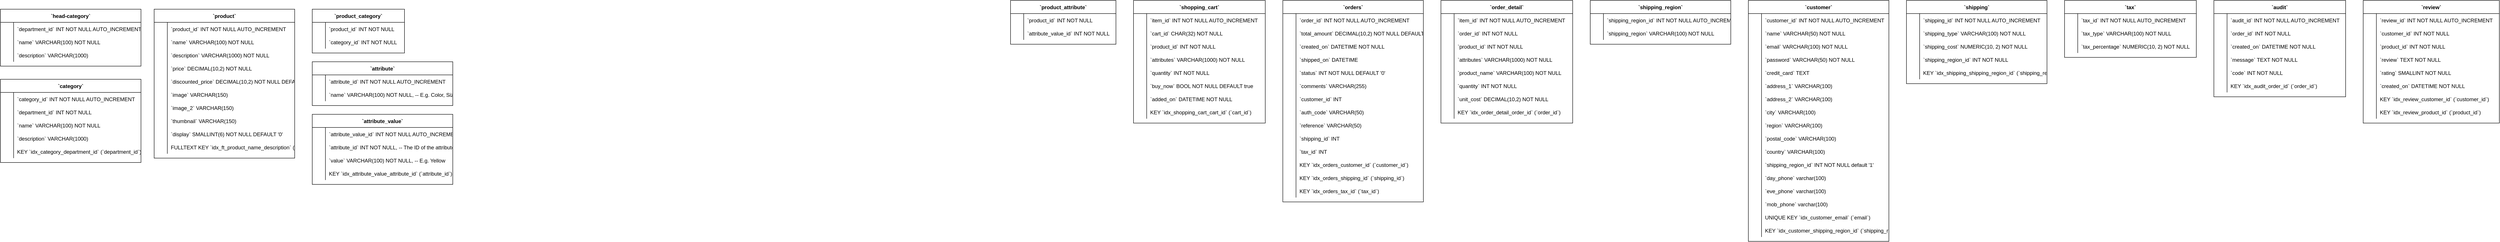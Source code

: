 <mxfile version="15.3.1" type="github">
  <diagram id="b7NoC4qPFTED5ztfy3Dc" name="Page-1">
    <mxGraphModel dx="3418" dy="1588" grid="1" gridSize="10" guides="1" tooltips="1" connect="1" arrows="1" fold="1" page="1" pageScale="1" pageWidth="850" pageHeight="1100" math="0" shadow="0">
      <root>
        <mxCell id="0" />
        <mxCell id="1" parent="0" />
        <mxCell id="BNK0gFv_1TiW4DFUyplU-1" value="`head-category`" style="shape=table;startSize=30;container=1;collapsible=1;childLayout=tableLayout;fixedRows=1;rowLines=0;fontStyle=1;align=center;resizeLast=1;" vertex="1" parent="1">
          <mxGeometry x="-2550" width="320" height="130" as="geometry" />
        </mxCell>
        <mxCell id="BNK0gFv_1TiW4DFUyplU-2" value="" style="shape=partialRectangle;collapsible=0;dropTarget=0;pointerEvents=0;fillColor=none;points=[[0,0.5],[1,0.5]];portConstraint=eastwest;top=0;left=0;right=0;bottom=0;" vertex="1" parent="BNK0gFv_1TiW4DFUyplU-1">
          <mxGeometry y="30" width="320" height="30" as="geometry" />
        </mxCell>
        <mxCell id="BNK0gFv_1TiW4DFUyplU-3" value="" style="shape=partialRectangle;overflow=hidden;connectable=0;fillColor=none;top=0;left=0;bottom=0;right=0;" vertex="1" parent="BNK0gFv_1TiW4DFUyplU-2">
          <mxGeometry width="30" height="30" as="geometry">
            <mxRectangle width="30" height="30" as="alternateBounds" />
          </mxGeometry>
        </mxCell>
        <mxCell id="BNK0gFv_1TiW4DFUyplU-4" value="`department_id` INT            NOT NULL  AUTO_INCREMENT" style="shape=partialRectangle;overflow=hidden;connectable=0;fillColor=none;top=0;left=0;bottom=0;right=0;align=left;spacingLeft=6;" vertex="1" parent="BNK0gFv_1TiW4DFUyplU-2">
          <mxGeometry x="30" width="290" height="30" as="geometry">
            <mxRectangle width="290" height="30" as="alternateBounds" />
          </mxGeometry>
        </mxCell>
        <mxCell id="BNK0gFv_1TiW4DFUyplU-5" value="" style="shape=partialRectangle;collapsible=0;dropTarget=0;pointerEvents=0;fillColor=none;points=[[0,0.5],[1,0.5]];portConstraint=eastwest;top=0;left=0;right=0;bottom=0;" vertex="1" parent="BNK0gFv_1TiW4DFUyplU-1">
          <mxGeometry y="60" width="320" height="30" as="geometry" />
        </mxCell>
        <mxCell id="BNK0gFv_1TiW4DFUyplU-6" value="" style="shape=partialRectangle;overflow=hidden;connectable=0;fillColor=none;top=0;left=0;bottom=0;right=0;" vertex="1" parent="BNK0gFv_1TiW4DFUyplU-5">
          <mxGeometry width="30" height="30" as="geometry">
            <mxRectangle width="30" height="30" as="alternateBounds" />
          </mxGeometry>
        </mxCell>
        <mxCell id="BNK0gFv_1TiW4DFUyplU-7" value="`name`          VARCHAR(100)   NOT NULL" style="shape=partialRectangle;overflow=hidden;connectable=0;fillColor=none;top=0;left=0;bottom=0;right=0;align=left;spacingLeft=6;" vertex="1" parent="BNK0gFv_1TiW4DFUyplU-5">
          <mxGeometry x="30" width="290" height="30" as="geometry">
            <mxRectangle width="290" height="30" as="alternateBounds" />
          </mxGeometry>
        </mxCell>
        <mxCell id="BNK0gFv_1TiW4DFUyplU-8" value="" style="shape=partialRectangle;collapsible=0;dropTarget=0;pointerEvents=0;fillColor=none;points=[[0,0.5],[1,0.5]];portConstraint=eastwest;top=0;left=0;right=0;bottom=0;" vertex="1" parent="BNK0gFv_1TiW4DFUyplU-1">
          <mxGeometry y="90" width="320" height="30" as="geometry" />
        </mxCell>
        <mxCell id="BNK0gFv_1TiW4DFUyplU-9" value="" style="shape=partialRectangle;overflow=hidden;connectable=0;fillColor=none;top=0;left=0;bottom=0;right=0;" vertex="1" parent="BNK0gFv_1TiW4DFUyplU-8">
          <mxGeometry width="30" height="30" as="geometry">
            <mxRectangle width="30" height="30" as="alternateBounds" />
          </mxGeometry>
        </mxCell>
        <mxCell id="BNK0gFv_1TiW4DFUyplU-10" value="`description`   VARCHAR(1000)" style="shape=partialRectangle;overflow=hidden;connectable=0;fillColor=none;top=0;left=0;bottom=0;right=0;align=left;spacingLeft=6;" vertex="1" parent="BNK0gFv_1TiW4DFUyplU-8">
          <mxGeometry x="30" width="290" height="30" as="geometry">
            <mxRectangle width="290" height="30" as="alternateBounds" />
          </mxGeometry>
        </mxCell>
        <mxCell id="BNK0gFv_1TiW4DFUyplU-11" value="`category`" style="shape=table;startSize=30;container=1;collapsible=1;childLayout=tableLayout;fixedRows=1;rowLines=0;fontStyle=1;align=center;resizeLast=1;" vertex="1" parent="1">
          <mxGeometry x="-2550" y="160" width="320" height="190" as="geometry" />
        </mxCell>
        <mxCell id="BNK0gFv_1TiW4DFUyplU-12" value="" style="shape=partialRectangle;collapsible=0;dropTarget=0;pointerEvents=0;fillColor=none;points=[[0,0.5],[1,0.5]];portConstraint=eastwest;top=0;left=0;right=0;bottom=0;" vertex="1" parent="BNK0gFv_1TiW4DFUyplU-11">
          <mxGeometry y="30" width="320" height="30" as="geometry" />
        </mxCell>
        <mxCell id="BNK0gFv_1TiW4DFUyplU-13" value="" style="shape=partialRectangle;overflow=hidden;connectable=0;fillColor=none;top=0;left=0;bottom=0;right=0;" vertex="1" parent="BNK0gFv_1TiW4DFUyplU-12">
          <mxGeometry width="30" height="30" as="geometry">
            <mxRectangle width="30" height="30" as="alternateBounds" />
          </mxGeometry>
        </mxCell>
        <mxCell id="BNK0gFv_1TiW4DFUyplU-14" value="`category_id`   INT            NOT NULL  AUTO_INCREMENT" style="shape=partialRectangle;overflow=hidden;connectable=0;fillColor=none;top=0;left=0;bottom=0;right=0;align=left;spacingLeft=6;" vertex="1" parent="BNK0gFv_1TiW4DFUyplU-12">
          <mxGeometry x="30" width="290" height="30" as="geometry">
            <mxRectangle width="290" height="30" as="alternateBounds" />
          </mxGeometry>
        </mxCell>
        <mxCell id="BNK0gFv_1TiW4DFUyplU-15" value="" style="shape=partialRectangle;collapsible=0;dropTarget=0;pointerEvents=0;fillColor=none;points=[[0,0.5],[1,0.5]];portConstraint=eastwest;top=0;left=0;right=0;bottom=0;" vertex="1" parent="BNK0gFv_1TiW4DFUyplU-11">
          <mxGeometry y="60" width="320" height="30" as="geometry" />
        </mxCell>
        <mxCell id="BNK0gFv_1TiW4DFUyplU-16" value="" style="shape=partialRectangle;overflow=hidden;connectable=0;fillColor=none;top=0;left=0;bottom=0;right=0;" vertex="1" parent="BNK0gFv_1TiW4DFUyplU-15">
          <mxGeometry width="30" height="30" as="geometry">
            <mxRectangle width="30" height="30" as="alternateBounds" />
          </mxGeometry>
        </mxCell>
        <mxCell id="BNK0gFv_1TiW4DFUyplU-17" value="`department_id` INT            NOT NULL" style="shape=partialRectangle;overflow=hidden;connectable=0;fillColor=none;top=0;left=0;bottom=0;right=0;align=left;spacingLeft=6;" vertex="1" parent="BNK0gFv_1TiW4DFUyplU-15">
          <mxGeometry x="30" width="290" height="30" as="geometry">
            <mxRectangle width="290" height="30" as="alternateBounds" />
          </mxGeometry>
        </mxCell>
        <mxCell id="BNK0gFv_1TiW4DFUyplU-18" value="" style="shape=partialRectangle;collapsible=0;dropTarget=0;pointerEvents=0;fillColor=none;points=[[0,0.5],[1,0.5]];portConstraint=eastwest;top=0;left=0;right=0;bottom=0;" vertex="1" parent="BNK0gFv_1TiW4DFUyplU-11">
          <mxGeometry y="90" width="320" height="30" as="geometry" />
        </mxCell>
        <mxCell id="BNK0gFv_1TiW4DFUyplU-19" value="" style="shape=partialRectangle;overflow=hidden;connectable=0;fillColor=none;top=0;left=0;bottom=0;right=0;" vertex="1" parent="BNK0gFv_1TiW4DFUyplU-18">
          <mxGeometry width="30" height="30" as="geometry">
            <mxRectangle width="30" height="30" as="alternateBounds" />
          </mxGeometry>
        </mxCell>
        <mxCell id="BNK0gFv_1TiW4DFUyplU-20" value="`name`          VARCHAR(100)   NOT NULL" style="shape=partialRectangle;overflow=hidden;connectable=0;fillColor=none;top=0;left=0;bottom=0;right=0;align=left;spacingLeft=6;" vertex="1" parent="BNK0gFv_1TiW4DFUyplU-18">
          <mxGeometry x="30" width="290" height="30" as="geometry">
            <mxRectangle width="290" height="30" as="alternateBounds" />
          </mxGeometry>
        </mxCell>
        <mxCell id="BNK0gFv_1TiW4DFUyplU-21" value="" style="shape=partialRectangle;collapsible=0;dropTarget=0;pointerEvents=0;fillColor=none;points=[[0,0.5],[1,0.5]];portConstraint=eastwest;top=0;left=0;right=0;bottom=0;" vertex="1" parent="BNK0gFv_1TiW4DFUyplU-11">
          <mxGeometry y="120" width="320" height="30" as="geometry" />
        </mxCell>
        <mxCell id="BNK0gFv_1TiW4DFUyplU-22" value="" style="shape=partialRectangle;overflow=hidden;connectable=0;fillColor=none;top=0;left=0;bottom=0;right=0;" vertex="1" parent="BNK0gFv_1TiW4DFUyplU-21">
          <mxGeometry width="30" height="30" as="geometry">
            <mxRectangle width="30" height="30" as="alternateBounds" />
          </mxGeometry>
        </mxCell>
        <mxCell id="BNK0gFv_1TiW4DFUyplU-23" value="`description`   VARCHAR(1000)" style="shape=partialRectangle;overflow=hidden;connectable=0;fillColor=none;top=0;left=0;bottom=0;right=0;align=left;spacingLeft=6;" vertex="1" parent="BNK0gFv_1TiW4DFUyplU-21">
          <mxGeometry x="30" width="290" height="30" as="geometry">
            <mxRectangle width="290" height="30" as="alternateBounds" />
          </mxGeometry>
        </mxCell>
        <mxCell id="BNK0gFv_1TiW4DFUyplU-24" value="" style="shape=partialRectangle;collapsible=0;dropTarget=0;pointerEvents=0;fillColor=none;points=[[0,0.5],[1,0.5]];portConstraint=eastwest;top=0;left=0;right=0;bottom=0;" vertex="1" parent="BNK0gFv_1TiW4DFUyplU-11">
          <mxGeometry y="150" width="320" height="30" as="geometry" />
        </mxCell>
        <mxCell id="BNK0gFv_1TiW4DFUyplU-25" value="" style="shape=partialRectangle;overflow=hidden;connectable=0;fillColor=none;top=0;left=0;bottom=0;right=0;" vertex="1" parent="BNK0gFv_1TiW4DFUyplU-24">
          <mxGeometry width="30" height="30" as="geometry">
            <mxRectangle width="30" height="30" as="alternateBounds" />
          </mxGeometry>
        </mxCell>
        <mxCell id="BNK0gFv_1TiW4DFUyplU-26" value="KEY `idx_category_department_id` (`department_id`)" style="shape=partialRectangle;overflow=hidden;connectable=0;fillColor=none;top=0;left=0;bottom=0;right=0;align=left;spacingLeft=6;" vertex="1" parent="BNK0gFv_1TiW4DFUyplU-24">
          <mxGeometry x="30" width="290" height="30" as="geometry">
            <mxRectangle width="290" height="30" as="alternateBounds" />
          </mxGeometry>
        </mxCell>
        <mxCell id="BNK0gFv_1TiW4DFUyplU-27" value="`product`" style="shape=table;startSize=30;container=1;collapsible=1;childLayout=tableLayout;fixedRows=1;rowLines=0;fontStyle=1;align=center;resizeLast=1;" vertex="1" parent="1">
          <mxGeometry x="-2200" width="320" height="340" as="geometry" />
        </mxCell>
        <mxCell id="BNK0gFv_1TiW4DFUyplU-28" value="" style="shape=partialRectangle;collapsible=0;dropTarget=0;pointerEvents=0;fillColor=none;points=[[0,0.5],[1,0.5]];portConstraint=eastwest;top=0;left=0;right=0;bottom=0;" vertex="1" parent="BNK0gFv_1TiW4DFUyplU-27">
          <mxGeometry y="30" width="320" height="30" as="geometry" />
        </mxCell>
        <mxCell id="BNK0gFv_1TiW4DFUyplU-29" value="" style="shape=partialRectangle;overflow=hidden;connectable=0;fillColor=none;top=0;left=0;bottom=0;right=0;" vertex="1" parent="BNK0gFv_1TiW4DFUyplU-28">
          <mxGeometry width="30" height="30" as="geometry">
            <mxRectangle width="30" height="30" as="alternateBounds" />
          </mxGeometry>
        </mxCell>
        <mxCell id="BNK0gFv_1TiW4DFUyplU-30" value="`product_id`       INT           NOT NULL  AUTO_INCREMENT" style="shape=partialRectangle;overflow=hidden;connectable=0;fillColor=none;top=0;left=0;bottom=0;right=0;align=left;spacingLeft=6;" vertex="1" parent="BNK0gFv_1TiW4DFUyplU-28">
          <mxGeometry x="30" width="290" height="30" as="geometry">
            <mxRectangle width="290" height="30" as="alternateBounds" />
          </mxGeometry>
        </mxCell>
        <mxCell id="BNK0gFv_1TiW4DFUyplU-31" value="" style="shape=partialRectangle;collapsible=0;dropTarget=0;pointerEvents=0;fillColor=none;points=[[0,0.5],[1,0.5]];portConstraint=eastwest;top=0;left=0;right=0;bottom=0;" vertex="1" parent="BNK0gFv_1TiW4DFUyplU-27">
          <mxGeometry y="60" width="320" height="30" as="geometry" />
        </mxCell>
        <mxCell id="BNK0gFv_1TiW4DFUyplU-32" value="" style="shape=partialRectangle;overflow=hidden;connectable=0;fillColor=none;top=0;left=0;bottom=0;right=0;" vertex="1" parent="BNK0gFv_1TiW4DFUyplU-31">
          <mxGeometry width="30" height="30" as="geometry">
            <mxRectangle width="30" height="30" as="alternateBounds" />
          </mxGeometry>
        </mxCell>
        <mxCell id="BNK0gFv_1TiW4DFUyplU-33" value="`name`             VARCHAR(100)  NOT NULL" style="shape=partialRectangle;overflow=hidden;connectable=0;fillColor=none;top=0;left=0;bottom=0;right=0;align=left;spacingLeft=6;" vertex="1" parent="BNK0gFv_1TiW4DFUyplU-31">
          <mxGeometry x="30" width="290" height="30" as="geometry">
            <mxRectangle width="290" height="30" as="alternateBounds" />
          </mxGeometry>
        </mxCell>
        <mxCell id="BNK0gFv_1TiW4DFUyplU-34" value="" style="shape=partialRectangle;collapsible=0;dropTarget=0;pointerEvents=0;fillColor=none;points=[[0,0.5],[1,0.5]];portConstraint=eastwest;top=0;left=0;right=0;bottom=0;" vertex="1" parent="BNK0gFv_1TiW4DFUyplU-27">
          <mxGeometry y="90" width="320" height="30" as="geometry" />
        </mxCell>
        <mxCell id="BNK0gFv_1TiW4DFUyplU-35" value="" style="shape=partialRectangle;overflow=hidden;connectable=0;fillColor=none;top=0;left=0;bottom=0;right=0;" vertex="1" parent="BNK0gFv_1TiW4DFUyplU-34">
          <mxGeometry width="30" height="30" as="geometry">
            <mxRectangle width="30" height="30" as="alternateBounds" />
          </mxGeometry>
        </mxCell>
        <mxCell id="BNK0gFv_1TiW4DFUyplU-36" value="`description`      VARCHAR(1000) NOT NULL" style="shape=partialRectangle;overflow=hidden;connectable=0;fillColor=none;top=0;left=0;bottom=0;right=0;align=left;spacingLeft=6;" vertex="1" parent="BNK0gFv_1TiW4DFUyplU-34">
          <mxGeometry x="30" width="290" height="30" as="geometry">
            <mxRectangle width="290" height="30" as="alternateBounds" />
          </mxGeometry>
        </mxCell>
        <mxCell id="BNK0gFv_1TiW4DFUyplU-37" value="" style="shape=partialRectangle;collapsible=0;dropTarget=0;pointerEvents=0;fillColor=none;points=[[0,0.5],[1,0.5]];portConstraint=eastwest;top=0;left=0;right=0;bottom=0;" vertex="1" parent="BNK0gFv_1TiW4DFUyplU-27">
          <mxGeometry y="120" width="320" height="30" as="geometry" />
        </mxCell>
        <mxCell id="BNK0gFv_1TiW4DFUyplU-38" value="" style="shape=partialRectangle;overflow=hidden;connectable=0;fillColor=none;top=0;left=0;bottom=0;right=0;" vertex="1" parent="BNK0gFv_1TiW4DFUyplU-37">
          <mxGeometry width="30" height="30" as="geometry">
            <mxRectangle width="30" height="30" as="alternateBounds" />
          </mxGeometry>
        </mxCell>
        <mxCell id="BNK0gFv_1TiW4DFUyplU-39" value="`price`            DECIMAL(10,2) NOT NULL" style="shape=partialRectangle;overflow=hidden;connectable=0;fillColor=none;top=0;left=0;bottom=0;right=0;align=left;spacingLeft=6;" vertex="1" parent="BNK0gFv_1TiW4DFUyplU-37">
          <mxGeometry x="30" width="290" height="30" as="geometry">
            <mxRectangle width="290" height="30" as="alternateBounds" />
          </mxGeometry>
        </mxCell>
        <mxCell id="BNK0gFv_1TiW4DFUyplU-40" value="" style="shape=partialRectangle;collapsible=0;dropTarget=0;pointerEvents=0;fillColor=none;points=[[0,0.5],[1,0.5]];portConstraint=eastwest;top=0;left=0;right=0;bottom=0;" vertex="1" parent="BNK0gFv_1TiW4DFUyplU-27">
          <mxGeometry y="150" width="320" height="30" as="geometry" />
        </mxCell>
        <mxCell id="BNK0gFv_1TiW4DFUyplU-41" value="" style="shape=partialRectangle;overflow=hidden;connectable=0;fillColor=none;top=0;left=0;bottom=0;right=0;" vertex="1" parent="BNK0gFv_1TiW4DFUyplU-40">
          <mxGeometry width="30" height="30" as="geometry">
            <mxRectangle width="30" height="30" as="alternateBounds" />
          </mxGeometry>
        </mxCell>
        <mxCell id="BNK0gFv_1TiW4DFUyplU-42" value="`discounted_price` DECIMAL(10,2) NOT NULL  DEFAULT &#39;0.00&#39;" style="shape=partialRectangle;overflow=hidden;connectable=0;fillColor=none;top=0;left=0;bottom=0;right=0;align=left;spacingLeft=6;" vertex="1" parent="BNK0gFv_1TiW4DFUyplU-40">
          <mxGeometry x="30" width="290" height="30" as="geometry">
            <mxRectangle width="290" height="30" as="alternateBounds" />
          </mxGeometry>
        </mxCell>
        <mxCell id="BNK0gFv_1TiW4DFUyplU-43" value="" style="shape=partialRectangle;collapsible=0;dropTarget=0;pointerEvents=0;fillColor=none;points=[[0,0.5],[1,0.5]];portConstraint=eastwest;top=0;left=0;right=0;bottom=0;" vertex="1" parent="BNK0gFv_1TiW4DFUyplU-27">
          <mxGeometry y="180" width="320" height="30" as="geometry" />
        </mxCell>
        <mxCell id="BNK0gFv_1TiW4DFUyplU-44" value="" style="shape=partialRectangle;overflow=hidden;connectable=0;fillColor=none;top=0;left=0;bottom=0;right=0;" vertex="1" parent="BNK0gFv_1TiW4DFUyplU-43">
          <mxGeometry width="30" height="30" as="geometry">
            <mxRectangle width="30" height="30" as="alternateBounds" />
          </mxGeometry>
        </mxCell>
        <mxCell id="BNK0gFv_1TiW4DFUyplU-45" value="`image`            VARCHAR(150)" style="shape=partialRectangle;overflow=hidden;connectable=0;fillColor=none;top=0;left=0;bottom=0;right=0;align=left;spacingLeft=6;" vertex="1" parent="BNK0gFv_1TiW4DFUyplU-43">
          <mxGeometry x="30" width="290" height="30" as="geometry">
            <mxRectangle width="290" height="30" as="alternateBounds" />
          </mxGeometry>
        </mxCell>
        <mxCell id="BNK0gFv_1TiW4DFUyplU-46" value="" style="shape=partialRectangle;collapsible=0;dropTarget=0;pointerEvents=0;fillColor=none;points=[[0,0.5],[1,0.5]];portConstraint=eastwest;top=0;left=0;right=0;bottom=0;" vertex="1" parent="BNK0gFv_1TiW4DFUyplU-27">
          <mxGeometry y="210" width="320" height="30" as="geometry" />
        </mxCell>
        <mxCell id="BNK0gFv_1TiW4DFUyplU-47" value="" style="shape=partialRectangle;overflow=hidden;connectable=0;fillColor=none;top=0;left=0;bottom=0;right=0;" vertex="1" parent="BNK0gFv_1TiW4DFUyplU-46">
          <mxGeometry width="30" height="30" as="geometry">
            <mxRectangle width="30" height="30" as="alternateBounds" />
          </mxGeometry>
        </mxCell>
        <mxCell id="BNK0gFv_1TiW4DFUyplU-48" value="`image_2`          VARCHAR(150)" style="shape=partialRectangle;overflow=hidden;connectable=0;fillColor=none;top=0;left=0;bottom=0;right=0;align=left;spacingLeft=6;" vertex="1" parent="BNK0gFv_1TiW4DFUyplU-46">
          <mxGeometry x="30" width="290" height="30" as="geometry">
            <mxRectangle width="290" height="30" as="alternateBounds" />
          </mxGeometry>
        </mxCell>
        <mxCell id="BNK0gFv_1TiW4DFUyplU-49" value="" style="shape=partialRectangle;collapsible=0;dropTarget=0;pointerEvents=0;fillColor=none;points=[[0,0.5],[1,0.5]];portConstraint=eastwest;top=0;left=0;right=0;bottom=0;" vertex="1" parent="BNK0gFv_1TiW4DFUyplU-27">
          <mxGeometry y="240" width="320" height="30" as="geometry" />
        </mxCell>
        <mxCell id="BNK0gFv_1TiW4DFUyplU-50" value="" style="shape=partialRectangle;overflow=hidden;connectable=0;fillColor=none;top=0;left=0;bottom=0;right=0;" vertex="1" parent="BNK0gFv_1TiW4DFUyplU-49">
          <mxGeometry width="30" height="30" as="geometry">
            <mxRectangle width="30" height="30" as="alternateBounds" />
          </mxGeometry>
        </mxCell>
        <mxCell id="BNK0gFv_1TiW4DFUyplU-51" value="`thumbnail`        VARCHAR(150)" style="shape=partialRectangle;overflow=hidden;connectable=0;fillColor=none;top=0;left=0;bottom=0;right=0;align=left;spacingLeft=6;" vertex="1" parent="BNK0gFv_1TiW4DFUyplU-49">
          <mxGeometry x="30" width="290" height="30" as="geometry">
            <mxRectangle width="290" height="30" as="alternateBounds" />
          </mxGeometry>
        </mxCell>
        <mxCell id="BNK0gFv_1TiW4DFUyplU-52" value="" style="shape=partialRectangle;collapsible=0;dropTarget=0;pointerEvents=0;fillColor=none;points=[[0,0.5],[1,0.5]];portConstraint=eastwest;top=0;left=0;right=0;bottom=0;" vertex="1" parent="BNK0gFv_1TiW4DFUyplU-27">
          <mxGeometry y="270" width="320" height="30" as="geometry" />
        </mxCell>
        <mxCell id="BNK0gFv_1TiW4DFUyplU-53" value="" style="shape=partialRectangle;overflow=hidden;connectable=0;fillColor=none;top=0;left=0;bottom=0;right=0;" vertex="1" parent="BNK0gFv_1TiW4DFUyplU-52">
          <mxGeometry width="30" height="30" as="geometry">
            <mxRectangle width="30" height="30" as="alternateBounds" />
          </mxGeometry>
        </mxCell>
        <mxCell id="BNK0gFv_1TiW4DFUyplU-54" value="`display`          SMALLINT(6)   NOT NULL  DEFAULT &#39;0&#39;" style="shape=partialRectangle;overflow=hidden;connectable=0;fillColor=none;top=0;left=0;bottom=0;right=0;align=left;spacingLeft=6;" vertex="1" parent="BNK0gFv_1TiW4DFUyplU-52">
          <mxGeometry x="30" width="290" height="30" as="geometry">
            <mxRectangle width="290" height="30" as="alternateBounds" />
          </mxGeometry>
        </mxCell>
        <mxCell id="BNK0gFv_1TiW4DFUyplU-55" value="" style="shape=partialRectangle;collapsible=0;dropTarget=0;pointerEvents=0;fillColor=none;points=[[0,0.5],[1,0.5]];portConstraint=eastwest;top=0;left=0;right=0;bottom=0;" vertex="1" parent="BNK0gFv_1TiW4DFUyplU-27">
          <mxGeometry y="300" width="320" height="30" as="geometry" />
        </mxCell>
        <mxCell id="BNK0gFv_1TiW4DFUyplU-56" value="" style="shape=partialRectangle;overflow=hidden;connectable=0;fillColor=none;top=0;left=0;bottom=0;right=0;" vertex="1" parent="BNK0gFv_1TiW4DFUyplU-55">
          <mxGeometry width="30" height="30" as="geometry">
            <mxRectangle width="30" height="30" as="alternateBounds" />
          </mxGeometry>
        </mxCell>
        <mxCell id="BNK0gFv_1TiW4DFUyplU-57" value="FULLTEXT KEY `idx_ft_product_name_description` (`name`, `description`)" style="shape=partialRectangle;overflow=hidden;connectable=0;fillColor=none;top=0;left=0;bottom=0;right=0;align=left;spacingLeft=6;" vertex="1" parent="BNK0gFv_1TiW4DFUyplU-55">
          <mxGeometry x="30" width="290" height="30" as="geometry">
            <mxRectangle width="290" height="30" as="alternateBounds" />
          </mxGeometry>
        </mxCell>
        <mxCell id="BNK0gFv_1TiW4DFUyplU-58" value="`product_category`" style="shape=table;startSize=30;container=1;collapsible=1;childLayout=tableLayout;fixedRows=1;rowLines=0;fontStyle=1;align=center;resizeLast=1;" vertex="1" parent="1">
          <mxGeometry x="-1840" width="210" height="100" as="geometry" />
        </mxCell>
        <mxCell id="BNK0gFv_1TiW4DFUyplU-59" value="" style="shape=partialRectangle;collapsible=0;dropTarget=0;pointerEvents=0;fillColor=none;points=[[0,0.5],[1,0.5]];portConstraint=eastwest;top=0;left=0;right=0;bottom=0;" vertex="1" parent="BNK0gFv_1TiW4DFUyplU-58">
          <mxGeometry y="30" width="210" height="30" as="geometry" />
        </mxCell>
        <mxCell id="BNK0gFv_1TiW4DFUyplU-60" value="" style="shape=partialRectangle;overflow=hidden;connectable=0;fillColor=none;top=0;left=0;bottom=0;right=0;" vertex="1" parent="BNK0gFv_1TiW4DFUyplU-59">
          <mxGeometry width="30" height="30" as="geometry">
            <mxRectangle width="30" height="30" as="alternateBounds" />
          </mxGeometry>
        </mxCell>
        <mxCell id="BNK0gFv_1TiW4DFUyplU-61" value="`product_id`  INT NOT NULL" style="shape=partialRectangle;overflow=hidden;connectable=0;fillColor=none;top=0;left=0;bottom=0;right=0;align=left;spacingLeft=6;" vertex="1" parent="BNK0gFv_1TiW4DFUyplU-59">
          <mxGeometry x="30" width="180" height="30" as="geometry">
            <mxRectangle width="180" height="30" as="alternateBounds" />
          </mxGeometry>
        </mxCell>
        <mxCell id="BNK0gFv_1TiW4DFUyplU-62" value="" style="shape=partialRectangle;collapsible=0;dropTarget=0;pointerEvents=0;fillColor=none;points=[[0,0.5],[1,0.5]];portConstraint=eastwest;top=0;left=0;right=0;bottom=0;" vertex="1" parent="BNK0gFv_1TiW4DFUyplU-58">
          <mxGeometry y="60" width="210" height="30" as="geometry" />
        </mxCell>
        <mxCell id="BNK0gFv_1TiW4DFUyplU-63" value="" style="shape=partialRectangle;overflow=hidden;connectable=0;fillColor=none;top=0;left=0;bottom=0;right=0;" vertex="1" parent="BNK0gFv_1TiW4DFUyplU-62">
          <mxGeometry width="30" height="30" as="geometry">
            <mxRectangle width="30" height="30" as="alternateBounds" />
          </mxGeometry>
        </mxCell>
        <mxCell id="BNK0gFv_1TiW4DFUyplU-64" value="`category_id` INT NOT NULL" style="shape=partialRectangle;overflow=hidden;connectable=0;fillColor=none;top=0;left=0;bottom=0;right=0;align=left;spacingLeft=6;" vertex="1" parent="BNK0gFv_1TiW4DFUyplU-62">
          <mxGeometry x="30" width="180" height="30" as="geometry">
            <mxRectangle width="180" height="30" as="alternateBounds" />
          </mxGeometry>
        </mxCell>
        <mxCell id="BNK0gFv_1TiW4DFUyplU-65" value="`attribute`" style="shape=table;startSize=30;container=1;collapsible=1;childLayout=tableLayout;fixedRows=1;rowLines=0;fontStyle=1;align=center;resizeLast=1;" vertex="1" parent="1">
          <mxGeometry x="-1840" y="120" width="320" height="100" as="geometry" />
        </mxCell>
        <mxCell id="BNK0gFv_1TiW4DFUyplU-66" value="" style="shape=partialRectangle;collapsible=0;dropTarget=0;pointerEvents=0;fillColor=none;points=[[0,0.5],[1,0.5]];portConstraint=eastwest;top=0;left=0;right=0;bottom=0;" vertex="1" parent="BNK0gFv_1TiW4DFUyplU-65">
          <mxGeometry y="30" width="320" height="30" as="geometry" />
        </mxCell>
        <mxCell id="BNK0gFv_1TiW4DFUyplU-67" value="" style="shape=partialRectangle;overflow=hidden;connectable=0;fillColor=none;top=0;left=0;bottom=0;right=0;" vertex="1" parent="BNK0gFv_1TiW4DFUyplU-66">
          <mxGeometry width="30" height="30" as="geometry">
            <mxRectangle width="30" height="30" as="alternateBounds" />
          </mxGeometry>
        </mxCell>
        <mxCell id="BNK0gFv_1TiW4DFUyplU-68" value="`attribute_id` INT          NOT NULL  AUTO_INCREMENT" style="shape=partialRectangle;overflow=hidden;connectable=0;fillColor=none;top=0;left=0;bottom=0;right=0;align=left;spacingLeft=6;" vertex="1" parent="BNK0gFv_1TiW4DFUyplU-66">
          <mxGeometry x="30" width="290" height="30" as="geometry">
            <mxRectangle width="290" height="30" as="alternateBounds" />
          </mxGeometry>
        </mxCell>
        <mxCell id="BNK0gFv_1TiW4DFUyplU-69" value="" style="shape=partialRectangle;collapsible=0;dropTarget=0;pointerEvents=0;fillColor=none;points=[[0,0.5],[1,0.5]];portConstraint=eastwest;top=0;left=0;right=0;bottom=0;" vertex="1" parent="BNK0gFv_1TiW4DFUyplU-65">
          <mxGeometry y="60" width="320" height="30" as="geometry" />
        </mxCell>
        <mxCell id="BNK0gFv_1TiW4DFUyplU-70" value="" style="shape=partialRectangle;overflow=hidden;connectable=0;fillColor=none;top=0;left=0;bottom=0;right=0;" vertex="1" parent="BNK0gFv_1TiW4DFUyplU-69">
          <mxGeometry width="30" height="30" as="geometry">
            <mxRectangle width="30" height="30" as="alternateBounds" />
          </mxGeometry>
        </mxCell>
        <mxCell id="BNK0gFv_1TiW4DFUyplU-71" value="`name`         VARCHAR(100) NOT NULL, -- E.g. Color, Size" style="shape=partialRectangle;overflow=hidden;connectable=0;fillColor=none;top=0;left=0;bottom=0;right=0;align=left;spacingLeft=6;" vertex="1" parent="BNK0gFv_1TiW4DFUyplU-69">
          <mxGeometry x="30" width="290" height="30" as="geometry">
            <mxRectangle width="290" height="30" as="alternateBounds" />
          </mxGeometry>
        </mxCell>
        <mxCell id="BNK0gFv_1TiW4DFUyplU-72" value="`attribute_value`" style="shape=table;startSize=30;container=1;collapsible=1;childLayout=tableLayout;fixedRows=1;rowLines=0;fontStyle=1;align=center;resizeLast=1;" vertex="1" parent="1">
          <mxGeometry x="-1840" y="240" width="320" height="160" as="geometry" />
        </mxCell>
        <mxCell id="BNK0gFv_1TiW4DFUyplU-73" value="" style="shape=partialRectangle;collapsible=0;dropTarget=0;pointerEvents=0;fillColor=none;points=[[0,0.5],[1,0.5]];portConstraint=eastwest;top=0;left=0;right=0;bottom=0;" vertex="1" parent="BNK0gFv_1TiW4DFUyplU-72">
          <mxGeometry y="30" width="320" height="30" as="geometry" />
        </mxCell>
        <mxCell id="BNK0gFv_1TiW4DFUyplU-74" value="" style="shape=partialRectangle;overflow=hidden;connectable=0;fillColor=none;top=0;left=0;bottom=0;right=0;" vertex="1" parent="BNK0gFv_1TiW4DFUyplU-73">
          <mxGeometry width="30" height="30" as="geometry">
            <mxRectangle width="30" height="30" as="alternateBounds" />
          </mxGeometry>
        </mxCell>
        <mxCell id="BNK0gFv_1TiW4DFUyplU-75" value="`attribute_value_id` INT          NOT NULL  AUTO_INCREMENT" style="shape=partialRectangle;overflow=hidden;connectable=0;fillColor=none;top=0;left=0;bottom=0;right=0;align=left;spacingLeft=6;" vertex="1" parent="BNK0gFv_1TiW4DFUyplU-73">
          <mxGeometry x="30" width="290" height="30" as="geometry">
            <mxRectangle width="290" height="30" as="alternateBounds" />
          </mxGeometry>
        </mxCell>
        <mxCell id="BNK0gFv_1TiW4DFUyplU-76" value="" style="shape=partialRectangle;collapsible=0;dropTarget=0;pointerEvents=0;fillColor=none;points=[[0,0.5],[1,0.5]];portConstraint=eastwest;top=0;left=0;right=0;bottom=0;" vertex="1" parent="BNK0gFv_1TiW4DFUyplU-72">
          <mxGeometry y="60" width="320" height="30" as="geometry" />
        </mxCell>
        <mxCell id="BNK0gFv_1TiW4DFUyplU-77" value="" style="shape=partialRectangle;overflow=hidden;connectable=0;fillColor=none;top=0;left=0;bottom=0;right=0;" vertex="1" parent="BNK0gFv_1TiW4DFUyplU-76">
          <mxGeometry width="30" height="30" as="geometry">
            <mxRectangle width="30" height="30" as="alternateBounds" />
          </mxGeometry>
        </mxCell>
        <mxCell id="BNK0gFv_1TiW4DFUyplU-78" value="`attribute_id`       INT          NOT NULL, -- The ID of the attribute" style="shape=partialRectangle;overflow=hidden;connectable=0;fillColor=none;top=0;left=0;bottom=0;right=0;align=left;spacingLeft=6;" vertex="1" parent="BNK0gFv_1TiW4DFUyplU-76">
          <mxGeometry x="30" width="290" height="30" as="geometry">
            <mxRectangle width="290" height="30" as="alternateBounds" />
          </mxGeometry>
        </mxCell>
        <mxCell id="BNK0gFv_1TiW4DFUyplU-79" value="" style="shape=partialRectangle;collapsible=0;dropTarget=0;pointerEvents=0;fillColor=none;points=[[0,0.5],[1,0.5]];portConstraint=eastwest;top=0;left=0;right=0;bottom=0;" vertex="1" parent="BNK0gFv_1TiW4DFUyplU-72">
          <mxGeometry y="90" width="320" height="30" as="geometry" />
        </mxCell>
        <mxCell id="BNK0gFv_1TiW4DFUyplU-80" value="" style="shape=partialRectangle;overflow=hidden;connectable=0;fillColor=none;top=0;left=0;bottom=0;right=0;" vertex="1" parent="BNK0gFv_1TiW4DFUyplU-79">
          <mxGeometry width="30" height="30" as="geometry">
            <mxRectangle width="30" height="30" as="alternateBounds" />
          </mxGeometry>
        </mxCell>
        <mxCell id="BNK0gFv_1TiW4DFUyplU-81" value="`value`              VARCHAR(100) NOT NULL, -- E.g. Yellow" style="shape=partialRectangle;overflow=hidden;connectable=0;fillColor=none;top=0;left=0;bottom=0;right=0;align=left;spacingLeft=6;" vertex="1" parent="BNK0gFv_1TiW4DFUyplU-79">
          <mxGeometry x="30" width="290" height="30" as="geometry">
            <mxRectangle width="290" height="30" as="alternateBounds" />
          </mxGeometry>
        </mxCell>
        <mxCell id="BNK0gFv_1TiW4DFUyplU-82" value="" style="shape=partialRectangle;collapsible=0;dropTarget=0;pointerEvents=0;fillColor=none;points=[[0,0.5],[1,0.5]];portConstraint=eastwest;top=0;left=0;right=0;bottom=0;" vertex="1" parent="BNK0gFv_1TiW4DFUyplU-72">
          <mxGeometry y="120" width="320" height="30" as="geometry" />
        </mxCell>
        <mxCell id="BNK0gFv_1TiW4DFUyplU-83" value="" style="shape=partialRectangle;overflow=hidden;connectable=0;fillColor=none;top=0;left=0;bottom=0;right=0;" vertex="1" parent="BNK0gFv_1TiW4DFUyplU-82">
          <mxGeometry width="30" height="30" as="geometry">
            <mxRectangle width="30" height="30" as="alternateBounds" />
          </mxGeometry>
        </mxCell>
        <mxCell id="BNK0gFv_1TiW4DFUyplU-84" value="KEY `idx_attribute_value_attribute_id` (`attribute_id`)" style="shape=partialRectangle;overflow=hidden;connectable=0;fillColor=none;top=0;left=0;bottom=0;right=0;align=left;spacingLeft=6;" vertex="1" parent="BNK0gFv_1TiW4DFUyplU-82">
          <mxGeometry x="30" width="290" height="30" as="geometry">
            <mxRectangle width="290" height="30" as="alternateBounds" />
          </mxGeometry>
        </mxCell>
        <mxCell id="BNK0gFv_1TiW4DFUyplU-85" value="`product_attribute`" style="shape=table;startSize=30;container=1;collapsible=1;childLayout=tableLayout;fixedRows=1;rowLines=0;fontStyle=1;align=center;resizeLast=1;" vertex="1" parent="1">
          <mxGeometry x="-250" y="-20" width="240" height="100" as="geometry" />
        </mxCell>
        <mxCell id="BNK0gFv_1TiW4DFUyplU-86" value="" style="shape=partialRectangle;collapsible=0;dropTarget=0;pointerEvents=0;fillColor=none;points=[[0,0.5],[1,0.5]];portConstraint=eastwest;top=0;left=0;right=0;bottom=0;" vertex="1" parent="BNK0gFv_1TiW4DFUyplU-85">
          <mxGeometry y="30" width="240" height="30" as="geometry" />
        </mxCell>
        <mxCell id="BNK0gFv_1TiW4DFUyplU-87" value="" style="shape=partialRectangle;overflow=hidden;connectable=0;fillColor=none;top=0;left=0;bottom=0;right=0;" vertex="1" parent="BNK0gFv_1TiW4DFUyplU-86">
          <mxGeometry width="30" height="30" as="geometry">
            <mxRectangle width="30" height="30" as="alternateBounds" />
          </mxGeometry>
        </mxCell>
        <mxCell id="BNK0gFv_1TiW4DFUyplU-88" value="`product_id`         INT NOT NULL" style="shape=partialRectangle;overflow=hidden;connectable=0;fillColor=none;top=0;left=0;bottom=0;right=0;align=left;spacingLeft=6;" vertex="1" parent="BNK0gFv_1TiW4DFUyplU-86">
          <mxGeometry x="30" width="210" height="30" as="geometry">
            <mxRectangle width="210" height="30" as="alternateBounds" />
          </mxGeometry>
        </mxCell>
        <mxCell id="BNK0gFv_1TiW4DFUyplU-89" value="" style="shape=partialRectangle;collapsible=0;dropTarget=0;pointerEvents=0;fillColor=none;points=[[0,0.5],[1,0.5]];portConstraint=eastwest;top=0;left=0;right=0;bottom=0;" vertex="1" parent="BNK0gFv_1TiW4DFUyplU-85">
          <mxGeometry y="60" width="240" height="30" as="geometry" />
        </mxCell>
        <mxCell id="BNK0gFv_1TiW4DFUyplU-90" value="" style="shape=partialRectangle;overflow=hidden;connectable=0;fillColor=none;top=0;left=0;bottom=0;right=0;" vertex="1" parent="BNK0gFv_1TiW4DFUyplU-89">
          <mxGeometry width="30" height="30" as="geometry">
            <mxRectangle width="30" height="30" as="alternateBounds" />
          </mxGeometry>
        </mxCell>
        <mxCell id="BNK0gFv_1TiW4DFUyplU-91" value="`attribute_value_id` INT NOT NULL" style="shape=partialRectangle;overflow=hidden;connectable=0;fillColor=none;top=0;left=0;bottom=0;right=0;align=left;spacingLeft=6;" vertex="1" parent="BNK0gFv_1TiW4DFUyplU-89">
          <mxGeometry x="30" width="210" height="30" as="geometry">
            <mxRectangle width="210" height="30" as="alternateBounds" />
          </mxGeometry>
        </mxCell>
        <mxCell id="BNK0gFv_1TiW4DFUyplU-92" value="`shopping_cart`" style="shape=table;startSize=30;container=1;collapsible=1;childLayout=tableLayout;fixedRows=1;rowLines=0;fontStyle=1;align=center;resizeLast=1;" vertex="1" parent="1">
          <mxGeometry x="30" y="-20" width="300" height="280" as="geometry" />
        </mxCell>
        <mxCell id="BNK0gFv_1TiW4DFUyplU-93" value="" style="shape=partialRectangle;collapsible=0;dropTarget=0;pointerEvents=0;fillColor=none;points=[[0,0.5],[1,0.5]];portConstraint=eastwest;top=0;left=0;right=0;bottom=0;" vertex="1" parent="BNK0gFv_1TiW4DFUyplU-92">
          <mxGeometry y="30" width="300" height="30" as="geometry" />
        </mxCell>
        <mxCell id="BNK0gFv_1TiW4DFUyplU-94" value="" style="shape=partialRectangle;overflow=hidden;connectable=0;fillColor=none;top=0;left=0;bottom=0;right=0;" vertex="1" parent="BNK0gFv_1TiW4DFUyplU-93">
          <mxGeometry width="30" height="30" as="geometry">
            <mxRectangle width="30" height="30" as="alternateBounds" />
          </mxGeometry>
        </mxCell>
        <mxCell id="BNK0gFv_1TiW4DFUyplU-95" value="`item_id`     INT           NOT NULL  AUTO_INCREMENT" style="shape=partialRectangle;overflow=hidden;connectable=0;fillColor=none;top=0;left=0;bottom=0;right=0;align=left;spacingLeft=6;" vertex="1" parent="BNK0gFv_1TiW4DFUyplU-93">
          <mxGeometry x="30" width="270" height="30" as="geometry">
            <mxRectangle width="270" height="30" as="alternateBounds" />
          </mxGeometry>
        </mxCell>
        <mxCell id="BNK0gFv_1TiW4DFUyplU-96" value="" style="shape=partialRectangle;collapsible=0;dropTarget=0;pointerEvents=0;fillColor=none;points=[[0,0.5],[1,0.5]];portConstraint=eastwest;top=0;left=0;right=0;bottom=0;" vertex="1" parent="BNK0gFv_1TiW4DFUyplU-92">
          <mxGeometry y="60" width="300" height="30" as="geometry" />
        </mxCell>
        <mxCell id="BNK0gFv_1TiW4DFUyplU-97" value="" style="shape=partialRectangle;overflow=hidden;connectable=0;fillColor=none;top=0;left=0;bottom=0;right=0;" vertex="1" parent="BNK0gFv_1TiW4DFUyplU-96">
          <mxGeometry width="30" height="30" as="geometry">
            <mxRectangle width="30" height="30" as="alternateBounds" />
          </mxGeometry>
        </mxCell>
        <mxCell id="BNK0gFv_1TiW4DFUyplU-98" value="`cart_id`     CHAR(32)      NOT NULL" style="shape=partialRectangle;overflow=hidden;connectable=0;fillColor=none;top=0;left=0;bottom=0;right=0;align=left;spacingLeft=6;" vertex="1" parent="BNK0gFv_1TiW4DFUyplU-96">
          <mxGeometry x="30" width="270" height="30" as="geometry">
            <mxRectangle width="270" height="30" as="alternateBounds" />
          </mxGeometry>
        </mxCell>
        <mxCell id="BNK0gFv_1TiW4DFUyplU-99" value="" style="shape=partialRectangle;collapsible=0;dropTarget=0;pointerEvents=0;fillColor=none;points=[[0,0.5],[1,0.5]];portConstraint=eastwest;top=0;left=0;right=0;bottom=0;" vertex="1" parent="BNK0gFv_1TiW4DFUyplU-92">
          <mxGeometry y="90" width="300" height="30" as="geometry" />
        </mxCell>
        <mxCell id="BNK0gFv_1TiW4DFUyplU-100" value="" style="shape=partialRectangle;overflow=hidden;connectable=0;fillColor=none;top=0;left=0;bottom=0;right=0;" vertex="1" parent="BNK0gFv_1TiW4DFUyplU-99">
          <mxGeometry width="30" height="30" as="geometry">
            <mxRectangle width="30" height="30" as="alternateBounds" />
          </mxGeometry>
        </mxCell>
        <mxCell id="BNK0gFv_1TiW4DFUyplU-101" value="`product_id`  INT           NOT NULL" style="shape=partialRectangle;overflow=hidden;connectable=0;fillColor=none;top=0;left=0;bottom=0;right=0;align=left;spacingLeft=6;" vertex="1" parent="BNK0gFv_1TiW4DFUyplU-99">
          <mxGeometry x="30" width="270" height="30" as="geometry">
            <mxRectangle width="270" height="30" as="alternateBounds" />
          </mxGeometry>
        </mxCell>
        <mxCell id="BNK0gFv_1TiW4DFUyplU-102" value="" style="shape=partialRectangle;collapsible=0;dropTarget=0;pointerEvents=0;fillColor=none;points=[[0,0.5],[1,0.5]];portConstraint=eastwest;top=0;left=0;right=0;bottom=0;" vertex="1" parent="BNK0gFv_1TiW4DFUyplU-92">
          <mxGeometry y="120" width="300" height="30" as="geometry" />
        </mxCell>
        <mxCell id="BNK0gFv_1TiW4DFUyplU-103" value="" style="shape=partialRectangle;overflow=hidden;connectable=0;fillColor=none;top=0;left=0;bottom=0;right=0;" vertex="1" parent="BNK0gFv_1TiW4DFUyplU-102">
          <mxGeometry width="30" height="30" as="geometry">
            <mxRectangle width="30" height="30" as="alternateBounds" />
          </mxGeometry>
        </mxCell>
        <mxCell id="BNK0gFv_1TiW4DFUyplU-104" value="`attributes`  VARCHAR(1000) NOT NULL" style="shape=partialRectangle;overflow=hidden;connectable=0;fillColor=none;top=0;left=0;bottom=0;right=0;align=left;spacingLeft=6;" vertex="1" parent="BNK0gFv_1TiW4DFUyplU-102">
          <mxGeometry x="30" width="270" height="30" as="geometry">
            <mxRectangle width="270" height="30" as="alternateBounds" />
          </mxGeometry>
        </mxCell>
        <mxCell id="BNK0gFv_1TiW4DFUyplU-105" value="" style="shape=partialRectangle;collapsible=0;dropTarget=0;pointerEvents=0;fillColor=none;points=[[0,0.5],[1,0.5]];portConstraint=eastwest;top=0;left=0;right=0;bottom=0;" vertex="1" parent="BNK0gFv_1TiW4DFUyplU-92">
          <mxGeometry y="150" width="300" height="30" as="geometry" />
        </mxCell>
        <mxCell id="BNK0gFv_1TiW4DFUyplU-106" value="" style="shape=partialRectangle;overflow=hidden;connectable=0;fillColor=none;top=0;left=0;bottom=0;right=0;" vertex="1" parent="BNK0gFv_1TiW4DFUyplU-105">
          <mxGeometry width="30" height="30" as="geometry">
            <mxRectangle width="30" height="30" as="alternateBounds" />
          </mxGeometry>
        </mxCell>
        <mxCell id="BNK0gFv_1TiW4DFUyplU-107" value="`quantity`    INT           NOT NULL" style="shape=partialRectangle;overflow=hidden;connectable=0;fillColor=none;top=0;left=0;bottom=0;right=0;align=left;spacingLeft=6;" vertex="1" parent="BNK0gFv_1TiW4DFUyplU-105">
          <mxGeometry x="30" width="270" height="30" as="geometry">
            <mxRectangle width="270" height="30" as="alternateBounds" />
          </mxGeometry>
        </mxCell>
        <mxCell id="BNK0gFv_1TiW4DFUyplU-108" value="" style="shape=partialRectangle;collapsible=0;dropTarget=0;pointerEvents=0;fillColor=none;points=[[0,0.5],[1,0.5]];portConstraint=eastwest;top=0;left=0;right=0;bottom=0;" vertex="1" parent="BNK0gFv_1TiW4DFUyplU-92">
          <mxGeometry y="180" width="300" height="30" as="geometry" />
        </mxCell>
        <mxCell id="BNK0gFv_1TiW4DFUyplU-109" value="" style="shape=partialRectangle;overflow=hidden;connectable=0;fillColor=none;top=0;left=0;bottom=0;right=0;" vertex="1" parent="BNK0gFv_1TiW4DFUyplU-108">
          <mxGeometry width="30" height="30" as="geometry">
            <mxRectangle width="30" height="30" as="alternateBounds" />
          </mxGeometry>
        </mxCell>
        <mxCell id="BNK0gFv_1TiW4DFUyplU-110" value="`buy_now`     BOOL          NOT NULL  DEFAULT true" style="shape=partialRectangle;overflow=hidden;connectable=0;fillColor=none;top=0;left=0;bottom=0;right=0;align=left;spacingLeft=6;" vertex="1" parent="BNK0gFv_1TiW4DFUyplU-108">
          <mxGeometry x="30" width="270" height="30" as="geometry">
            <mxRectangle width="270" height="30" as="alternateBounds" />
          </mxGeometry>
        </mxCell>
        <mxCell id="BNK0gFv_1TiW4DFUyplU-111" value="" style="shape=partialRectangle;collapsible=0;dropTarget=0;pointerEvents=0;fillColor=none;points=[[0,0.5],[1,0.5]];portConstraint=eastwest;top=0;left=0;right=0;bottom=0;" vertex="1" parent="BNK0gFv_1TiW4DFUyplU-92">
          <mxGeometry y="210" width="300" height="30" as="geometry" />
        </mxCell>
        <mxCell id="BNK0gFv_1TiW4DFUyplU-112" value="" style="shape=partialRectangle;overflow=hidden;connectable=0;fillColor=none;top=0;left=0;bottom=0;right=0;" vertex="1" parent="BNK0gFv_1TiW4DFUyplU-111">
          <mxGeometry width="30" height="30" as="geometry">
            <mxRectangle width="30" height="30" as="alternateBounds" />
          </mxGeometry>
        </mxCell>
        <mxCell id="BNK0gFv_1TiW4DFUyplU-113" value="`added_on`    DATETIME      NOT NULL" style="shape=partialRectangle;overflow=hidden;connectable=0;fillColor=none;top=0;left=0;bottom=0;right=0;align=left;spacingLeft=6;" vertex="1" parent="BNK0gFv_1TiW4DFUyplU-111">
          <mxGeometry x="30" width="270" height="30" as="geometry">
            <mxRectangle width="270" height="30" as="alternateBounds" />
          </mxGeometry>
        </mxCell>
        <mxCell id="BNK0gFv_1TiW4DFUyplU-114" value="" style="shape=partialRectangle;collapsible=0;dropTarget=0;pointerEvents=0;fillColor=none;points=[[0,0.5],[1,0.5]];portConstraint=eastwest;top=0;left=0;right=0;bottom=0;" vertex="1" parent="BNK0gFv_1TiW4DFUyplU-92">
          <mxGeometry y="240" width="300" height="30" as="geometry" />
        </mxCell>
        <mxCell id="BNK0gFv_1TiW4DFUyplU-115" value="" style="shape=partialRectangle;overflow=hidden;connectable=0;fillColor=none;top=0;left=0;bottom=0;right=0;" vertex="1" parent="BNK0gFv_1TiW4DFUyplU-114">
          <mxGeometry width="30" height="30" as="geometry">
            <mxRectangle width="30" height="30" as="alternateBounds" />
          </mxGeometry>
        </mxCell>
        <mxCell id="BNK0gFv_1TiW4DFUyplU-116" value="KEY `idx_shopping_cart_cart_id` (`cart_id`)" style="shape=partialRectangle;overflow=hidden;connectable=0;fillColor=none;top=0;left=0;bottom=0;right=0;align=left;spacingLeft=6;" vertex="1" parent="BNK0gFv_1TiW4DFUyplU-114">
          <mxGeometry x="30" width="270" height="30" as="geometry">
            <mxRectangle width="270" height="30" as="alternateBounds" />
          </mxGeometry>
        </mxCell>
        <mxCell id="BNK0gFv_1TiW4DFUyplU-117" value="`orders`" style="shape=table;startSize=30;container=1;collapsible=1;childLayout=tableLayout;fixedRows=1;rowLines=0;fontStyle=1;align=center;resizeLast=1;" vertex="1" parent="1">
          <mxGeometry x="370" y="-20" width="320" height="460" as="geometry" />
        </mxCell>
        <mxCell id="BNK0gFv_1TiW4DFUyplU-118" value="" style="shape=partialRectangle;collapsible=0;dropTarget=0;pointerEvents=0;fillColor=none;points=[[0,0.5],[1,0.5]];portConstraint=eastwest;top=0;left=0;right=0;bottom=0;" vertex="1" parent="BNK0gFv_1TiW4DFUyplU-117">
          <mxGeometry y="30" width="320" height="30" as="geometry" />
        </mxCell>
        <mxCell id="BNK0gFv_1TiW4DFUyplU-119" value="" style="shape=partialRectangle;overflow=hidden;connectable=0;fillColor=none;top=0;left=0;bottom=0;right=0;" vertex="1" parent="BNK0gFv_1TiW4DFUyplU-118">
          <mxGeometry width="30" height="30" as="geometry">
            <mxRectangle width="30" height="30" as="alternateBounds" />
          </mxGeometry>
        </mxCell>
        <mxCell id="BNK0gFv_1TiW4DFUyplU-120" value="`order_id`     INT           NOT NULL  AUTO_INCREMENT" style="shape=partialRectangle;overflow=hidden;connectable=0;fillColor=none;top=0;left=0;bottom=0;right=0;align=left;spacingLeft=6;" vertex="1" parent="BNK0gFv_1TiW4DFUyplU-118">
          <mxGeometry x="30" width="290" height="30" as="geometry">
            <mxRectangle width="290" height="30" as="alternateBounds" />
          </mxGeometry>
        </mxCell>
        <mxCell id="BNK0gFv_1TiW4DFUyplU-121" value="" style="shape=partialRectangle;collapsible=0;dropTarget=0;pointerEvents=0;fillColor=none;points=[[0,0.5],[1,0.5]];portConstraint=eastwest;top=0;left=0;right=0;bottom=0;" vertex="1" parent="BNK0gFv_1TiW4DFUyplU-117">
          <mxGeometry y="60" width="320" height="30" as="geometry" />
        </mxCell>
        <mxCell id="BNK0gFv_1TiW4DFUyplU-122" value="" style="shape=partialRectangle;overflow=hidden;connectable=0;fillColor=none;top=0;left=0;bottom=0;right=0;" vertex="1" parent="BNK0gFv_1TiW4DFUyplU-121">
          <mxGeometry width="30" height="30" as="geometry">
            <mxRectangle width="30" height="30" as="alternateBounds" />
          </mxGeometry>
        </mxCell>
        <mxCell id="BNK0gFv_1TiW4DFUyplU-123" value="`total_amount` DECIMAL(10,2) NOT NULL  DEFAULT &#39;0.00&#39;" style="shape=partialRectangle;overflow=hidden;connectable=0;fillColor=none;top=0;left=0;bottom=0;right=0;align=left;spacingLeft=6;" vertex="1" parent="BNK0gFv_1TiW4DFUyplU-121">
          <mxGeometry x="30" width="290" height="30" as="geometry">
            <mxRectangle width="290" height="30" as="alternateBounds" />
          </mxGeometry>
        </mxCell>
        <mxCell id="BNK0gFv_1TiW4DFUyplU-124" value="" style="shape=partialRectangle;collapsible=0;dropTarget=0;pointerEvents=0;fillColor=none;points=[[0,0.5],[1,0.5]];portConstraint=eastwest;top=0;left=0;right=0;bottom=0;" vertex="1" parent="BNK0gFv_1TiW4DFUyplU-117">
          <mxGeometry y="90" width="320" height="30" as="geometry" />
        </mxCell>
        <mxCell id="BNK0gFv_1TiW4DFUyplU-125" value="" style="shape=partialRectangle;overflow=hidden;connectable=0;fillColor=none;top=0;left=0;bottom=0;right=0;" vertex="1" parent="BNK0gFv_1TiW4DFUyplU-124">
          <mxGeometry width="30" height="30" as="geometry">
            <mxRectangle width="30" height="30" as="alternateBounds" />
          </mxGeometry>
        </mxCell>
        <mxCell id="BNK0gFv_1TiW4DFUyplU-126" value="`created_on`   DATETIME      NOT NULL" style="shape=partialRectangle;overflow=hidden;connectable=0;fillColor=none;top=0;left=0;bottom=0;right=0;align=left;spacingLeft=6;" vertex="1" parent="BNK0gFv_1TiW4DFUyplU-124">
          <mxGeometry x="30" width="290" height="30" as="geometry">
            <mxRectangle width="290" height="30" as="alternateBounds" />
          </mxGeometry>
        </mxCell>
        <mxCell id="BNK0gFv_1TiW4DFUyplU-127" value="" style="shape=partialRectangle;collapsible=0;dropTarget=0;pointerEvents=0;fillColor=none;points=[[0,0.5],[1,0.5]];portConstraint=eastwest;top=0;left=0;right=0;bottom=0;" vertex="1" parent="BNK0gFv_1TiW4DFUyplU-117">
          <mxGeometry y="120" width="320" height="30" as="geometry" />
        </mxCell>
        <mxCell id="BNK0gFv_1TiW4DFUyplU-128" value="" style="shape=partialRectangle;overflow=hidden;connectable=0;fillColor=none;top=0;left=0;bottom=0;right=0;" vertex="1" parent="BNK0gFv_1TiW4DFUyplU-127">
          <mxGeometry width="30" height="30" as="geometry">
            <mxRectangle width="30" height="30" as="alternateBounds" />
          </mxGeometry>
        </mxCell>
        <mxCell id="BNK0gFv_1TiW4DFUyplU-129" value="`shipped_on`   DATETIME" style="shape=partialRectangle;overflow=hidden;connectable=0;fillColor=none;top=0;left=0;bottom=0;right=0;align=left;spacingLeft=6;" vertex="1" parent="BNK0gFv_1TiW4DFUyplU-127">
          <mxGeometry x="30" width="290" height="30" as="geometry">
            <mxRectangle width="290" height="30" as="alternateBounds" />
          </mxGeometry>
        </mxCell>
        <mxCell id="BNK0gFv_1TiW4DFUyplU-130" value="" style="shape=partialRectangle;collapsible=0;dropTarget=0;pointerEvents=0;fillColor=none;points=[[0,0.5],[1,0.5]];portConstraint=eastwest;top=0;left=0;right=0;bottom=0;" vertex="1" parent="BNK0gFv_1TiW4DFUyplU-117">
          <mxGeometry y="150" width="320" height="30" as="geometry" />
        </mxCell>
        <mxCell id="BNK0gFv_1TiW4DFUyplU-131" value="" style="shape=partialRectangle;overflow=hidden;connectable=0;fillColor=none;top=0;left=0;bottom=0;right=0;" vertex="1" parent="BNK0gFv_1TiW4DFUyplU-130">
          <mxGeometry width="30" height="30" as="geometry">
            <mxRectangle width="30" height="30" as="alternateBounds" />
          </mxGeometry>
        </mxCell>
        <mxCell id="BNK0gFv_1TiW4DFUyplU-132" value="`status`       INT           NOT NULL  DEFAULT &#39;0&#39;" style="shape=partialRectangle;overflow=hidden;connectable=0;fillColor=none;top=0;left=0;bottom=0;right=0;align=left;spacingLeft=6;" vertex="1" parent="BNK0gFv_1TiW4DFUyplU-130">
          <mxGeometry x="30" width="290" height="30" as="geometry">
            <mxRectangle width="290" height="30" as="alternateBounds" />
          </mxGeometry>
        </mxCell>
        <mxCell id="BNK0gFv_1TiW4DFUyplU-133" value="" style="shape=partialRectangle;collapsible=0;dropTarget=0;pointerEvents=0;fillColor=none;points=[[0,0.5],[1,0.5]];portConstraint=eastwest;top=0;left=0;right=0;bottom=0;" vertex="1" parent="BNK0gFv_1TiW4DFUyplU-117">
          <mxGeometry y="180" width="320" height="30" as="geometry" />
        </mxCell>
        <mxCell id="BNK0gFv_1TiW4DFUyplU-134" value="" style="shape=partialRectangle;overflow=hidden;connectable=0;fillColor=none;top=0;left=0;bottom=0;right=0;" vertex="1" parent="BNK0gFv_1TiW4DFUyplU-133">
          <mxGeometry width="30" height="30" as="geometry">
            <mxRectangle width="30" height="30" as="alternateBounds" />
          </mxGeometry>
        </mxCell>
        <mxCell id="BNK0gFv_1TiW4DFUyplU-135" value="`comments`     VARCHAR(255)" style="shape=partialRectangle;overflow=hidden;connectable=0;fillColor=none;top=0;left=0;bottom=0;right=0;align=left;spacingLeft=6;" vertex="1" parent="BNK0gFv_1TiW4DFUyplU-133">
          <mxGeometry x="30" width="290" height="30" as="geometry">
            <mxRectangle width="290" height="30" as="alternateBounds" />
          </mxGeometry>
        </mxCell>
        <mxCell id="BNK0gFv_1TiW4DFUyplU-136" value="" style="shape=partialRectangle;collapsible=0;dropTarget=0;pointerEvents=0;fillColor=none;points=[[0,0.5],[1,0.5]];portConstraint=eastwest;top=0;left=0;right=0;bottom=0;" vertex="1" parent="BNK0gFv_1TiW4DFUyplU-117">
          <mxGeometry y="210" width="320" height="30" as="geometry" />
        </mxCell>
        <mxCell id="BNK0gFv_1TiW4DFUyplU-137" value="" style="shape=partialRectangle;overflow=hidden;connectable=0;fillColor=none;top=0;left=0;bottom=0;right=0;" vertex="1" parent="BNK0gFv_1TiW4DFUyplU-136">
          <mxGeometry width="30" height="30" as="geometry">
            <mxRectangle width="30" height="30" as="alternateBounds" />
          </mxGeometry>
        </mxCell>
        <mxCell id="BNK0gFv_1TiW4DFUyplU-138" value="`customer_id`  INT" style="shape=partialRectangle;overflow=hidden;connectable=0;fillColor=none;top=0;left=0;bottom=0;right=0;align=left;spacingLeft=6;" vertex="1" parent="BNK0gFv_1TiW4DFUyplU-136">
          <mxGeometry x="30" width="290" height="30" as="geometry">
            <mxRectangle width="290" height="30" as="alternateBounds" />
          </mxGeometry>
        </mxCell>
        <mxCell id="BNK0gFv_1TiW4DFUyplU-139" value="" style="shape=partialRectangle;collapsible=0;dropTarget=0;pointerEvents=0;fillColor=none;points=[[0,0.5],[1,0.5]];portConstraint=eastwest;top=0;left=0;right=0;bottom=0;" vertex="1" parent="BNK0gFv_1TiW4DFUyplU-117">
          <mxGeometry y="240" width="320" height="30" as="geometry" />
        </mxCell>
        <mxCell id="BNK0gFv_1TiW4DFUyplU-140" value="" style="shape=partialRectangle;overflow=hidden;connectable=0;fillColor=none;top=0;left=0;bottom=0;right=0;" vertex="1" parent="BNK0gFv_1TiW4DFUyplU-139">
          <mxGeometry width="30" height="30" as="geometry">
            <mxRectangle width="30" height="30" as="alternateBounds" />
          </mxGeometry>
        </mxCell>
        <mxCell id="BNK0gFv_1TiW4DFUyplU-141" value="`auth_code`    VARCHAR(50)" style="shape=partialRectangle;overflow=hidden;connectable=0;fillColor=none;top=0;left=0;bottom=0;right=0;align=left;spacingLeft=6;" vertex="1" parent="BNK0gFv_1TiW4DFUyplU-139">
          <mxGeometry x="30" width="290" height="30" as="geometry">
            <mxRectangle width="290" height="30" as="alternateBounds" />
          </mxGeometry>
        </mxCell>
        <mxCell id="BNK0gFv_1TiW4DFUyplU-142" value="" style="shape=partialRectangle;collapsible=0;dropTarget=0;pointerEvents=0;fillColor=none;points=[[0,0.5],[1,0.5]];portConstraint=eastwest;top=0;left=0;right=0;bottom=0;" vertex="1" parent="BNK0gFv_1TiW4DFUyplU-117">
          <mxGeometry y="270" width="320" height="30" as="geometry" />
        </mxCell>
        <mxCell id="BNK0gFv_1TiW4DFUyplU-143" value="" style="shape=partialRectangle;overflow=hidden;connectable=0;fillColor=none;top=0;left=0;bottom=0;right=0;" vertex="1" parent="BNK0gFv_1TiW4DFUyplU-142">
          <mxGeometry width="30" height="30" as="geometry">
            <mxRectangle width="30" height="30" as="alternateBounds" />
          </mxGeometry>
        </mxCell>
        <mxCell id="BNK0gFv_1TiW4DFUyplU-144" value="`reference`    VARCHAR(50)" style="shape=partialRectangle;overflow=hidden;connectable=0;fillColor=none;top=0;left=0;bottom=0;right=0;align=left;spacingLeft=6;" vertex="1" parent="BNK0gFv_1TiW4DFUyplU-142">
          <mxGeometry x="30" width="290" height="30" as="geometry">
            <mxRectangle width="290" height="30" as="alternateBounds" />
          </mxGeometry>
        </mxCell>
        <mxCell id="BNK0gFv_1TiW4DFUyplU-145" value="" style="shape=partialRectangle;collapsible=0;dropTarget=0;pointerEvents=0;fillColor=none;points=[[0,0.5],[1,0.5]];portConstraint=eastwest;top=0;left=0;right=0;bottom=0;" vertex="1" parent="BNK0gFv_1TiW4DFUyplU-117">
          <mxGeometry y="300" width="320" height="30" as="geometry" />
        </mxCell>
        <mxCell id="BNK0gFv_1TiW4DFUyplU-146" value="" style="shape=partialRectangle;overflow=hidden;connectable=0;fillColor=none;top=0;left=0;bottom=0;right=0;" vertex="1" parent="BNK0gFv_1TiW4DFUyplU-145">
          <mxGeometry width="30" height="30" as="geometry">
            <mxRectangle width="30" height="30" as="alternateBounds" />
          </mxGeometry>
        </mxCell>
        <mxCell id="BNK0gFv_1TiW4DFUyplU-147" value="`shipping_id`  INT" style="shape=partialRectangle;overflow=hidden;connectable=0;fillColor=none;top=0;left=0;bottom=0;right=0;align=left;spacingLeft=6;" vertex="1" parent="BNK0gFv_1TiW4DFUyplU-145">
          <mxGeometry x="30" width="290" height="30" as="geometry">
            <mxRectangle width="290" height="30" as="alternateBounds" />
          </mxGeometry>
        </mxCell>
        <mxCell id="BNK0gFv_1TiW4DFUyplU-148" value="" style="shape=partialRectangle;collapsible=0;dropTarget=0;pointerEvents=0;fillColor=none;points=[[0,0.5],[1,0.5]];portConstraint=eastwest;top=0;left=0;right=0;bottom=0;" vertex="1" parent="BNK0gFv_1TiW4DFUyplU-117">
          <mxGeometry y="330" width="320" height="30" as="geometry" />
        </mxCell>
        <mxCell id="BNK0gFv_1TiW4DFUyplU-149" value="" style="shape=partialRectangle;overflow=hidden;connectable=0;fillColor=none;top=0;left=0;bottom=0;right=0;" vertex="1" parent="BNK0gFv_1TiW4DFUyplU-148">
          <mxGeometry width="30" height="30" as="geometry">
            <mxRectangle width="30" height="30" as="alternateBounds" />
          </mxGeometry>
        </mxCell>
        <mxCell id="BNK0gFv_1TiW4DFUyplU-150" value="`tax_id`       INT" style="shape=partialRectangle;overflow=hidden;connectable=0;fillColor=none;top=0;left=0;bottom=0;right=0;align=left;spacingLeft=6;" vertex="1" parent="BNK0gFv_1TiW4DFUyplU-148">
          <mxGeometry x="30" width="290" height="30" as="geometry">
            <mxRectangle width="290" height="30" as="alternateBounds" />
          </mxGeometry>
        </mxCell>
        <mxCell id="BNK0gFv_1TiW4DFUyplU-151" value="" style="shape=partialRectangle;collapsible=0;dropTarget=0;pointerEvents=0;fillColor=none;points=[[0,0.5],[1,0.5]];portConstraint=eastwest;top=0;left=0;right=0;bottom=0;" vertex="1" parent="BNK0gFv_1TiW4DFUyplU-117">
          <mxGeometry y="360" width="320" height="30" as="geometry" />
        </mxCell>
        <mxCell id="BNK0gFv_1TiW4DFUyplU-152" value="" style="shape=partialRectangle;overflow=hidden;connectable=0;fillColor=none;top=0;left=0;bottom=0;right=0;" vertex="1" parent="BNK0gFv_1TiW4DFUyplU-151">
          <mxGeometry width="30" height="30" as="geometry">
            <mxRectangle width="30" height="30" as="alternateBounds" />
          </mxGeometry>
        </mxCell>
        <mxCell id="BNK0gFv_1TiW4DFUyplU-153" value="KEY `idx_orders_customer_id` (`customer_id`)" style="shape=partialRectangle;overflow=hidden;connectable=0;fillColor=none;top=0;left=0;bottom=0;right=0;align=left;spacingLeft=6;" vertex="1" parent="BNK0gFv_1TiW4DFUyplU-151">
          <mxGeometry x="30" width="290" height="30" as="geometry">
            <mxRectangle width="290" height="30" as="alternateBounds" />
          </mxGeometry>
        </mxCell>
        <mxCell id="BNK0gFv_1TiW4DFUyplU-154" value="" style="shape=partialRectangle;collapsible=0;dropTarget=0;pointerEvents=0;fillColor=none;points=[[0,0.5],[1,0.5]];portConstraint=eastwest;top=0;left=0;right=0;bottom=0;" vertex="1" parent="BNK0gFv_1TiW4DFUyplU-117">
          <mxGeometry y="390" width="320" height="30" as="geometry" />
        </mxCell>
        <mxCell id="BNK0gFv_1TiW4DFUyplU-155" value="" style="shape=partialRectangle;overflow=hidden;connectable=0;fillColor=none;top=0;left=0;bottom=0;right=0;" vertex="1" parent="BNK0gFv_1TiW4DFUyplU-154">
          <mxGeometry width="30" height="30" as="geometry">
            <mxRectangle width="30" height="30" as="alternateBounds" />
          </mxGeometry>
        </mxCell>
        <mxCell id="BNK0gFv_1TiW4DFUyplU-156" value="KEY `idx_orders_shipping_id` (`shipping_id`)" style="shape=partialRectangle;overflow=hidden;connectable=0;fillColor=none;top=0;left=0;bottom=0;right=0;align=left;spacingLeft=6;" vertex="1" parent="BNK0gFv_1TiW4DFUyplU-154">
          <mxGeometry x="30" width="290" height="30" as="geometry">
            <mxRectangle width="290" height="30" as="alternateBounds" />
          </mxGeometry>
        </mxCell>
        <mxCell id="BNK0gFv_1TiW4DFUyplU-157" value="" style="shape=partialRectangle;collapsible=0;dropTarget=0;pointerEvents=0;fillColor=none;points=[[0,0.5],[1,0.5]];portConstraint=eastwest;top=0;left=0;right=0;bottom=0;" vertex="1" parent="BNK0gFv_1TiW4DFUyplU-117">
          <mxGeometry y="420" width="320" height="30" as="geometry" />
        </mxCell>
        <mxCell id="BNK0gFv_1TiW4DFUyplU-158" value="" style="shape=partialRectangle;overflow=hidden;connectable=0;fillColor=none;top=0;left=0;bottom=0;right=0;" vertex="1" parent="BNK0gFv_1TiW4DFUyplU-157">
          <mxGeometry width="30" height="30" as="geometry">
            <mxRectangle width="30" height="30" as="alternateBounds" />
          </mxGeometry>
        </mxCell>
        <mxCell id="BNK0gFv_1TiW4DFUyplU-159" value="KEY `idx_orders_tax_id` (`tax_id`)" style="shape=partialRectangle;overflow=hidden;connectable=0;fillColor=none;top=0;left=0;bottom=0;right=0;align=left;spacingLeft=6;" vertex="1" parent="BNK0gFv_1TiW4DFUyplU-157">
          <mxGeometry x="30" width="290" height="30" as="geometry">
            <mxRectangle width="290" height="30" as="alternateBounds" />
          </mxGeometry>
        </mxCell>
        <mxCell id="BNK0gFv_1TiW4DFUyplU-160" value="`order_detail`" style="shape=table;startSize=30;container=1;collapsible=1;childLayout=tableLayout;fixedRows=1;rowLines=0;fontStyle=1;align=center;resizeLast=1;" vertex="1" parent="1">
          <mxGeometry x="730" y="-20" width="300" height="280" as="geometry" />
        </mxCell>
        <mxCell id="BNK0gFv_1TiW4DFUyplU-161" value="" style="shape=partialRectangle;collapsible=0;dropTarget=0;pointerEvents=0;fillColor=none;points=[[0,0.5],[1,0.5]];portConstraint=eastwest;top=0;left=0;right=0;bottom=0;" vertex="1" parent="BNK0gFv_1TiW4DFUyplU-160">
          <mxGeometry y="30" width="300" height="30" as="geometry" />
        </mxCell>
        <mxCell id="BNK0gFv_1TiW4DFUyplU-162" value="" style="shape=partialRectangle;overflow=hidden;connectable=0;fillColor=none;top=0;left=0;bottom=0;right=0;" vertex="1" parent="BNK0gFv_1TiW4DFUyplU-161">
          <mxGeometry width="30" height="30" as="geometry">
            <mxRectangle width="30" height="30" as="alternateBounds" />
          </mxGeometry>
        </mxCell>
        <mxCell id="BNK0gFv_1TiW4DFUyplU-163" value="`item_id`      INT           NOT NULL  AUTO_INCREMENT" style="shape=partialRectangle;overflow=hidden;connectable=0;fillColor=none;top=0;left=0;bottom=0;right=0;align=left;spacingLeft=6;" vertex="1" parent="BNK0gFv_1TiW4DFUyplU-161">
          <mxGeometry x="30" width="270" height="30" as="geometry">
            <mxRectangle width="270" height="30" as="alternateBounds" />
          </mxGeometry>
        </mxCell>
        <mxCell id="BNK0gFv_1TiW4DFUyplU-164" value="" style="shape=partialRectangle;collapsible=0;dropTarget=0;pointerEvents=0;fillColor=none;points=[[0,0.5],[1,0.5]];portConstraint=eastwest;top=0;left=0;right=0;bottom=0;" vertex="1" parent="BNK0gFv_1TiW4DFUyplU-160">
          <mxGeometry y="60" width="300" height="30" as="geometry" />
        </mxCell>
        <mxCell id="BNK0gFv_1TiW4DFUyplU-165" value="" style="shape=partialRectangle;overflow=hidden;connectable=0;fillColor=none;top=0;left=0;bottom=0;right=0;" vertex="1" parent="BNK0gFv_1TiW4DFUyplU-164">
          <mxGeometry width="30" height="30" as="geometry">
            <mxRectangle width="30" height="30" as="alternateBounds" />
          </mxGeometry>
        </mxCell>
        <mxCell id="BNK0gFv_1TiW4DFUyplU-166" value="`order_id`     INT           NOT NULL" style="shape=partialRectangle;overflow=hidden;connectable=0;fillColor=none;top=0;left=0;bottom=0;right=0;align=left;spacingLeft=6;" vertex="1" parent="BNK0gFv_1TiW4DFUyplU-164">
          <mxGeometry x="30" width="270" height="30" as="geometry">
            <mxRectangle width="270" height="30" as="alternateBounds" />
          </mxGeometry>
        </mxCell>
        <mxCell id="BNK0gFv_1TiW4DFUyplU-167" value="" style="shape=partialRectangle;collapsible=0;dropTarget=0;pointerEvents=0;fillColor=none;points=[[0,0.5],[1,0.5]];portConstraint=eastwest;top=0;left=0;right=0;bottom=0;" vertex="1" parent="BNK0gFv_1TiW4DFUyplU-160">
          <mxGeometry y="90" width="300" height="30" as="geometry" />
        </mxCell>
        <mxCell id="BNK0gFv_1TiW4DFUyplU-168" value="" style="shape=partialRectangle;overflow=hidden;connectable=0;fillColor=none;top=0;left=0;bottom=0;right=0;" vertex="1" parent="BNK0gFv_1TiW4DFUyplU-167">
          <mxGeometry width="30" height="30" as="geometry">
            <mxRectangle width="30" height="30" as="alternateBounds" />
          </mxGeometry>
        </mxCell>
        <mxCell id="BNK0gFv_1TiW4DFUyplU-169" value="`product_id`   INT           NOT NULL" style="shape=partialRectangle;overflow=hidden;connectable=0;fillColor=none;top=0;left=0;bottom=0;right=0;align=left;spacingLeft=6;" vertex="1" parent="BNK0gFv_1TiW4DFUyplU-167">
          <mxGeometry x="30" width="270" height="30" as="geometry">
            <mxRectangle width="270" height="30" as="alternateBounds" />
          </mxGeometry>
        </mxCell>
        <mxCell id="BNK0gFv_1TiW4DFUyplU-170" value="" style="shape=partialRectangle;collapsible=0;dropTarget=0;pointerEvents=0;fillColor=none;points=[[0,0.5],[1,0.5]];portConstraint=eastwest;top=0;left=0;right=0;bottom=0;" vertex="1" parent="BNK0gFv_1TiW4DFUyplU-160">
          <mxGeometry y="120" width="300" height="30" as="geometry" />
        </mxCell>
        <mxCell id="BNK0gFv_1TiW4DFUyplU-171" value="" style="shape=partialRectangle;overflow=hidden;connectable=0;fillColor=none;top=0;left=0;bottom=0;right=0;" vertex="1" parent="BNK0gFv_1TiW4DFUyplU-170">
          <mxGeometry width="30" height="30" as="geometry">
            <mxRectangle width="30" height="30" as="alternateBounds" />
          </mxGeometry>
        </mxCell>
        <mxCell id="BNK0gFv_1TiW4DFUyplU-172" value="`attributes`   VARCHAR(1000) NOT NULL" style="shape=partialRectangle;overflow=hidden;connectable=0;fillColor=none;top=0;left=0;bottom=0;right=0;align=left;spacingLeft=6;" vertex="1" parent="BNK0gFv_1TiW4DFUyplU-170">
          <mxGeometry x="30" width="270" height="30" as="geometry">
            <mxRectangle width="270" height="30" as="alternateBounds" />
          </mxGeometry>
        </mxCell>
        <mxCell id="BNK0gFv_1TiW4DFUyplU-173" value="" style="shape=partialRectangle;collapsible=0;dropTarget=0;pointerEvents=0;fillColor=none;points=[[0,0.5],[1,0.5]];portConstraint=eastwest;top=0;left=0;right=0;bottom=0;" vertex="1" parent="BNK0gFv_1TiW4DFUyplU-160">
          <mxGeometry y="150" width="300" height="30" as="geometry" />
        </mxCell>
        <mxCell id="BNK0gFv_1TiW4DFUyplU-174" value="" style="shape=partialRectangle;overflow=hidden;connectable=0;fillColor=none;top=0;left=0;bottom=0;right=0;" vertex="1" parent="BNK0gFv_1TiW4DFUyplU-173">
          <mxGeometry width="30" height="30" as="geometry">
            <mxRectangle width="30" height="30" as="alternateBounds" />
          </mxGeometry>
        </mxCell>
        <mxCell id="BNK0gFv_1TiW4DFUyplU-175" value="`product_name` VARCHAR(100)  NOT NULL" style="shape=partialRectangle;overflow=hidden;connectable=0;fillColor=none;top=0;left=0;bottom=0;right=0;align=left;spacingLeft=6;" vertex="1" parent="BNK0gFv_1TiW4DFUyplU-173">
          <mxGeometry x="30" width="270" height="30" as="geometry">
            <mxRectangle width="270" height="30" as="alternateBounds" />
          </mxGeometry>
        </mxCell>
        <mxCell id="BNK0gFv_1TiW4DFUyplU-176" value="" style="shape=partialRectangle;collapsible=0;dropTarget=0;pointerEvents=0;fillColor=none;points=[[0,0.5],[1,0.5]];portConstraint=eastwest;top=0;left=0;right=0;bottom=0;" vertex="1" parent="BNK0gFv_1TiW4DFUyplU-160">
          <mxGeometry y="180" width="300" height="30" as="geometry" />
        </mxCell>
        <mxCell id="BNK0gFv_1TiW4DFUyplU-177" value="" style="shape=partialRectangle;overflow=hidden;connectable=0;fillColor=none;top=0;left=0;bottom=0;right=0;" vertex="1" parent="BNK0gFv_1TiW4DFUyplU-176">
          <mxGeometry width="30" height="30" as="geometry">
            <mxRectangle width="30" height="30" as="alternateBounds" />
          </mxGeometry>
        </mxCell>
        <mxCell id="BNK0gFv_1TiW4DFUyplU-178" value="`quantity`     INT           NOT NULL" style="shape=partialRectangle;overflow=hidden;connectable=0;fillColor=none;top=0;left=0;bottom=0;right=0;align=left;spacingLeft=6;" vertex="1" parent="BNK0gFv_1TiW4DFUyplU-176">
          <mxGeometry x="30" width="270" height="30" as="geometry">
            <mxRectangle width="270" height="30" as="alternateBounds" />
          </mxGeometry>
        </mxCell>
        <mxCell id="BNK0gFv_1TiW4DFUyplU-179" value="" style="shape=partialRectangle;collapsible=0;dropTarget=0;pointerEvents=0;fillColor=none;points=[[0,0.5],[1,0.5]];portConstraint=eastwest;top=0;left=0;right=0;bottom=0;" vertex="1" parent="BNK0gFv_1TiW4DFUyplU-160">
          <mxGeometry y="210" width="300" height="30" as="geometry" />
        </mxCell>
        <mxCell id="BNK0gFv_1TiW4DFUyplU-180" value="" style="shape=partialRectangle;overflow=hidden;connectable=0;fillColor=none;top=0;left=0;bottom=0;right=0;" vertex="1" parent="BNK0gFv_1TiW4DFUyplU-179">
          <mxGeometry width="30" height="30" as="geometry">
            <mxRectangle width="30" height="30" as="alternateBounds" />
          </mxGeometry>
        </mxCell>
        <mxCell id="BNK0gFv_1TiW4DFUyplU-181" value="`unit_cost`    DECIMAL(10,2) NOT NULL" style="shape=partialRectangle;overflow=hidden;connectable=0;fillColor=none;top=0;left=0;bottom=0;right=0;align=left;spacingLeft=6;" vertex="1" parent="BNK0gFv_1TiW4DFUyplU-179">
          <mxGeometry x="30" width="270" height="30" as="geometry">
            <mxRectangle width="270" height="30" as="alternateBounds" />
          </mxGeometry>
        </mxCell>
        <mxCell id="BNK0gFv_1TiW4DFUyplU-182" value="" style="shape=partialRectangle;collapsible=0;dropTarget=0;pointerEvents=0;fillColor=none;points=[[0,0.5],[1,0.5]];portConstraint=eastwest;top=0;left=0;right=0;bottom=0;" vertex="1" parent="BNK0gFv_1TiW4DFUyplU-160">
          <mxGeometry y="240" width="300" height="30" as="geometry" />
        </mxCell>
        <mxCell id="BNK0gFv_1TiW4DFUyplU-183" value="" style="shape=partialRectangle;overflow=hidden;connectable=0;fillColor=none;top=0;left=0;bottom=0;right=0;" vertex="1" parent="BNK0gFv_1TiW4DFUyplU-182">
          <mxGeometry width="30" height="30" as="geometry">
            <mxRectangle width="30" height="30" as="alternateBounds" />
          </mxGeometry>
        </mxCell>
        <mxCell id="BNK0gFv_1TiW4DFUyplU-184" value="KEY `idx_order_detail_order_id` (`order_id`)" style="shape=partialRectangle;overflow=hidden;connectable=0;fillColor=none;top=0;left=0;bottom=0;right=0;align=left;spacingLeft=6;" vertex="1" parent="BNK0gFv_1TiW4DFUyplU-182">
          <mxGeometry x="30" width="270" height="30" as="geometry">
            <mxRectangle width="270" height="30" as="alternateBounds" />
          </mxGeometry>
        </mxCell>
        <mxCell id="BNK0gFv_1TiW4DFUyplU-185" value="`shipping_region`" style="shape=table;startSize=30;container=1;collapsible=1;childLayout=tableLayout;fixedRows=1;rowLines=0;fontStyle=1;align=center;resizeLast=1;" vertex="1" parent="1">
          <mxGeometry x="1070" y="-20" width="320" height="100" as="geometry" />
        </mxCell>
        <mxCell id="BNK0gFv_1TiW4DFUyplU-186" value="" style="shape=partialRectangle;collapsible=0;dropTarget=0;pointerEvents=0;fillColor=none;points=[[0,0.5],[1,0.5]];portConstraint=eastwest;top=0;left=0;right=0;bottom=0;" vertex="1" parent="BNK0gFv_1TiW4DFUyplU-185">
          <mxGeometry y="30" width="320" height="30" as="geometry" />
        </mxCell>
        <mxCell id="BNK0gFv_1TiW4DFUyplU-187" value="" style="shape=partialRectangle;overflow=hidden;connectable=0;fillColor=none;top=0;left=0;bottom=0;right=0;" vertex="1" parent="BNK0gFv_1TiW4DFUyplU-186">
          <mxGeometry width="30" height="30" as="geometry">
            <mxRectangle width="30" height="30" as="alternateBounds" />
          </mxGeometry>
        </mxCell>
        <mxCell id="BNK0gFv_1TiW4DFUyplU-188" value="`shipping_region_id` INT          NOT NULL  AUTO_INCREMENT" style="shape=partialRectangle;overflow=hidden;connectable=0;fillColor=none;top=0;left=0;bottom=0;right=0;align=left;spacingLeft=6;" vertex="1" parent="BNK0gFv_1TiW4DFUyplU-186">
          <mxGeometry x="30" width="290" height="30" as="geometry">
            <mxRectangle width="290" height="30" as="alternateBounds" />
          </mxGeometry>
        </mxCell>
        <mxCell id="BNK0gFv_1TiW4DFUyplU-189" value="" style="shape=partialRectangle;collapsible=0;dropTarget=0;pointerEvents=0;fillColor=none;points=[[0,0.5],[1,0.5]];portConstraint=eastwest;top=0;left=0;right=0;bottom=0;" vertex="1" parent="BNK0gFv_1TiW4DFUyplU-185">
          <mxGeometry y="60" width="320" height="30" as="geometry" />
        </mxCell>
        <mxCell id="BNK0gFv_1TiW4DFUyplU-190" value="" style="shape=partialRectangle;overflow=hidden;connectable=0;fillColor=none;top=0;left=0;bottom=0;right=0;" vertex="1" parent="BNK0gFv_1TiW4DFUyplU-189">
          <mxGeometry width="30" height="30" as="geometry">
            <mxRectangle width="30" height="30" as="alternateBounds" />
          </mxGeometry>
        </mxCell>
        <mxCell id="BNK0gFv_1TiW4DFUyplU-191" value="`shipping_region`    VARCHAR(100) NOT NULL" style="shape=partialRectangle;overflow=hidden;connectable=0;fillColor=none;top=0;left=0;bottom=0;right=0;align=left;spacingLeft=6;" vertex="1" parent="BNK0gFv_1TiW4DFUyplU-189">
          <mxGeometry x="30" width="290" height="30" as="geometry">
            <mxRectangle width="290" height="30" as="alternateBounds" />
          </mxGeometry>
        </mxCell>
        <mxCell id="BNK0gFv_1TiW4DFUyplU-192" value="`customer`" style="shape=table;startSize=30;container=1;collapsible=1;childLayout=tableLayout;fixedRows=1;rowLines=0;fontStyle=1;align=center;resizeLast=1;" vertex="1" parent="1">
          <mxGeometry x="1430" y="-20" width="320" height="550" as="geometry" />
        </mxCell>
        <mxCell id="BNK0gFv_1TiW4DFUyplU-193" value="" style="shape=partialRectangle;collapsible=0;dropTarget=0;pointerEvents=0;fillColor=none;points=[[0,0.5],[1,0.5]];portConstraint=eastwest;top=0;left=0;right=0;bottom=0;" vertex="1" parent="BNK0gFv_1TiW4DFUyplU-192">
          <mxGeometry y="30" width="320" height="30" as="geometry" />
        </mxCell>
        <mxCell id="BNK0gFv_1TiW4DFUyplU-194" value="" style="shape=partialRectangle;overflow=hidden;connectable=0;fillColor=none;top=0;left=0;bottom=0;right=0;" vertex="1" parent="BNK0gFv_1TiW4DFUyplU-193">
          <mxGeometry width="30" height="30" as="geometry">
            <mxRectangle width="30" height="30" as="alternateBounds" />
          </mxGeometry>
        </mxCell>
        <mxCell id="BNK0gFv_1TiW4DFUyplU-195" value="`customer_id`        INT           NOT NULL AUTO_INCREMENT" style="shape=partialRectangle;overflow=hidden;connectable=0;fillColor=none;top=0;left=0;bottom=0;right=0;align=left;spacingLeft=6;" vertex="1" parent="BNK0gFv_1TiW4DFUyplU-193">
          <mxGeometry x="30" width="290" height="30" as="geometry">
            <mxRectangle width="290" height="30" as="alternateBounds" />
          </mxGeometry>
        </mxCell>
        <mxCell id="BNK0gFv_1TiW4DFUyplU-196" value="" style="shape=partialRectangle;collapsible=0;dropTarget=0;pointerEvents=0;fillColor=none;points=[[0,0.5],[1,0.5]];portConstraint=eastwest;top=0;left=0;right=0;bottom=0;" vertex="1" parent="BNK0gFv_1TiW4DFUyplU-192">
          <mxGeometry y="60" width="320" height="30" as="geometry" />
        </mxCell>
        <mxCell id="BNK0gFv_1TiW4DFUyplU-197" value="" style="shape=partialRectangle;overflow=hidden;connectable=0;fillColor=none;top=0;left=0;bottom=0;right=0;" vertex="1" parent="BNK0gFv_1TiW4DFUyplU-196">
          <mxGeometry width="30" height="30" as="geometry">
            <mxRectangle width="30" height="30" as="alternateBounds" />
          </mxGeometry>
        </mxCell>
        <mxCell id="BNK0gFv_1TiW4DFUyplU-198" value="`name`               VARCHAR(50)   NOT NULL" style="shape=partialRectangle;overflow=hidden;connectable=0;fillColor=none;top=0;left=0;bottom=0;right=0;align=left;spacingLeft=6;" vertex="1" parent="BNK0gFv_1TiW4DFUyplU-196">
          <mxGeometry x="30" width="290" height="30" as="geometry">
            <mxRectangle width="290" height="30" as="alternateBounds" />
          </mxGeometry>
        </mxCell>
        <mxCell id="BNK0gFv_1TiW4DFUyplU-199" value="" style="shape=partialRectangle;collapsible=0;dropTarget=0;pointerEvents=0;fillColor=none;points=[[0,0.5],[1,0.5]];portConstraint=eastwest;top=0;left=0;right=0;bottom=0;" vertex="1" parent="BNK0gFv_1TiW4DFUyplU-192">
          <mxGeometry y="90" width="320" height="30" as="geometry" />
        </mxCell>
        <mxCell id="BNK0gFv_1TiW4DFUyplU-200" value="" style="shape=partialRectangle;overflow=hidden;connectable=0;fillColor=none;top=0;left=0;bottom=0;right=0;" vertex="1" parent="BNK0gFv_1TiW4DFUyplU-199">
          <mxGeometry width="30" height="30" as="geometry">
            <mxRectangle width="30" height="30" as="alternateBounds" />
          </mxGeometry>
        </mxCell>
        <mxCell id="BNK0gFv_1TiW4DFUyplU-201" value="`email`              VARCHAR(100)  NOT NULL" style="shape=partialRectangle;overflow=hidden;connectable=0;fillColor=none;top=0;left=0;bottom=0;right=0;align=left;spacingLeft=6;" vertex="1" parent="BNK0gFv_1TiW4DFUyplU-199">
          <mxGeometry x="30" width="290" height="30" as="geometry">
            <mxRectangle width="290" height="30" as="alternateBounds" />
          </mxGeometry>
        </mxCell>
        <mxCell id="BNK0gFv_1TiW4DFUyplU-202" value="" style="shape=partialRectangle;collapsible=0;dropTarget=0;pointerEvents=0;fillColor=none;points=[[0,0.5],[1,0.5]];portConstraint=eastwest;top=0;left=0;right=0;bottom=0;" vertex="1" parent="BNK0gFv_1TiW4DFUyplU-192">
          <mxGeometry y="120" width="320" height="30" as="geometry" />
        </mxCell>
        <mxCell id="BNK0gFv_1TiW4DFUyplU-203" value="" style="shape=partialRectangle;overflow=hidden;connectable=0;fillColor=none;top=0;left=0;bottom=0;right=0;" vertex="1" parent="BNK0gFv_1TiW4DFUyplU-202">
          <mxGeometry width="30" height="30" as="geometry">
            <mxRectangle width="30" height="30" as="alternateBounds" />
          </mxGeometry>
        </mxCell>
        <mxCell id="BNK0gFv_1TiW4DFUyplU-204" value="`password`           VARCHAR(50)   NOT NULL" style="shape=partialRectangle;overflow=hidden;connectable=0;fillColor=none;top=0;left=0;bottom=0;right=0;align=left;spacingLeft=6;" vertex="1" parent="BNK0gFv_1TiW4DFUyplU-202">
          <mxGeometry x="30" width="290" height="30" as="geometry">
            <mxRectangle width="290" height="30" as="alternateBounds" />
          </mxGeometry>
        </mxCell>
        <mxCell id="BNK0gFv_1TiW4DFUyplU-205" value="" style="shape=partialRectangle;collapsible=0;dropTarget=0;pointerEvents=0;fillColor=none;points=[[0,0.5],[1,0.5]];portConstraint=eastwest;top=0;left=0;right=0;bottom=0;" vertex="1" parent="BNK0gFv_1TiW4DFUyplU-192">
          <mxGeometry y="150" width="320" height="30" as="geometry" />
        </mxCell>
        <mxCell id="BNK0gFv_1TiW4DFUyplU-206" value="" style="shape=partialRectangle;overflow=hidden;connectable=0;fillColor=none;top=0;left=0;bottom=0;right=0;" vertex="1" parent="BNK0gFv_1TiW4DFUyplU-205">
          <mxGeometry width="30" height="30" as="geometry">
            <mxRectangle width="30" height="30" as="alternateBounds" />
          </mxGeometry>
        </mxCell>
        <mxCell id="BNK0gFv_1TiW4DFUyplU-207" value="`credit_card`        TEXT" style="shape=partialRectangle;overflow=hidden;connectable=0;fillColor=none;top=0;left=0;bottom=0;right=0;align=left;spacingLeft=6;" vertex="1" parent="BNK0gFv_1TiW4DFUyplU-205">
          <mxGeometry x="30" width="290" height="30" as="geometry">
            <mxRectangle width="290" height="30" as="alternateBounds" />
          </mxGeometry>
        </mxCell>
        <mxCell id="BNK0gFv_1TiW4DFUyplU-208" value="" style="shape=partialRectangle;collapsible=0;dropTarget=0;pointerEvents=0;fillColor=none;points=[[0,0.5],[1,0.5]];portConstraint=eastwest;top=0;left=0;right=0;bottom=0;" vertex="1" parent="BNK0gFv_1TiW4DFUyplU-192">
          <mxGeometry y="180" width="320" height="30" as="geometry" />
        </mxCell>
        <mxCell id="BNK0gFv_1TiW4DFUyplU-209" value="" style="shape=partialRectangle;overflow=hidden;connectable=0;fillColor=none;top=0;left=0;bottom=0;right=0;" vertex="1" parent="BNK0gFv_1TiW4DFUyplU-208">
          <mxGeometry width="30" height="30" as="geometry">
            <mxRectangle width="30" height="30" as="alternateBounds" />
          </mxGeometry>
        </mxCell>
        <mxCell id="BNK0gFv_1TiW4DFUyplU-210" value="`address_1`          VARCHAR(100)" style="shape=partialRectangle;overflow=hidden;connectable=0;fillColor=none;top=0;left=0;bottom=0;right=0;align=left;spacingLeft=6;" vertex="1" parent="BNK0gFv_1TiW4DFUyplU-208">
          <mxGeometry x="30" width="290" height="30" as="geometry">
            <mxRectangle width="290" height="30" as="alternateBounds" />
          </mxGeometry>
        </mxCell>
        <mxCell id="BNK0gFv_1TiW4DFUyplU-211" value="" style="shape=partialRectangle;collapsible=0;dropTarget=0;pointerEvents=0;fillColor=none;points=[[0,0.5],[1,0.5]];portConstraint=eastwest;top=0;left=0;right=0;bottom=0;" vertex="1" parent="BNK0gFv_1TiW4DFUyplU-192">
          <mxGeometry y="210" width="320" height="30" as="geometry" />
        </mxCell>
        <mxCell id="BNK0gFv_1TiW4DFUyplU-212" value="" style="shape=partialRectangle;overflow=hidden;connectable=0;fillColor=none;top=0;left=0;bottom=0;right=0;" vertex="1" parent="BNK0gFv_1TiW4DFUyplU-211">
          <mxGeometry width="30" height="30" as="geometry">
            <mxRectangle width="30" height="30" as="alternateBounds" />
          </mxGeometry>
        </mxCell>
        <mxCell id="BNK0gFv_1TiW4DFUyplU-213" value="`address_2`          VARCHAR(100)" style="shape=partialRectangle;overflow=hidden;connectable=0;fillColor=none;top=0;left=0;bottom=0;right=0;align=left;spacingLeft=6;" vertex="1" parent="BNK0gFv_1TiW4DFUyplU-211">
          <mxGeometry x="30" width="290" height="30" as="geometry">
            <mxRectangle width="290" height="30" as="alternateBounds" />
          </mxGeometry>
        </mxCell>
        <mxCell id="BNK0gFv_1TiW4DFUyplU-214" value="" style="shape=partialRectangle;collapsible=0;dropTarget=0;pointerEvents=0;fillColor=none;points=[[0,0.5],[1,0.5]];portConstraint=eastwest;top=0;left=0;right=0;bottom=0;" vertex="1" parent="BNK0gFv_1TiW4DFUyplU-192">
          <mxGeometry y="240" width="320" height="30" as="geometry" />
        </mxCell>
        <mxCell id="BNK0gFv_1TiW4DFUyplU-215" value="" style="shape=partialRectangle;overflow=hidden;connectable=0;fillColor=none;top=0;left=0;bottom=0;right=0;" vertex="1" parent="BNK0gFv_1TiW4DFUyplU-214">
          <mxGeometry width="30" height="30" as="geometry">
            <mxRectangle width="30" height="30" as="alternateBounds" />
          </mxGeometry>
        </mxCell>
        <mxCell id="BNK0gFv_1TiW4DFUyplU-216" value="`city`               VARCHAR(100)" style="shape=partialRectangle;overflow=hidden;connectable=0;fillColor=none;top=0;left=0;bottom=0;right=0;align=left;spacingLeft=6;" vertex="1" parent="BNK0gFv_1TiW4DFUyplU-214">
          <mxGeometry x="30" width="290" height="30" as="geometry">
            <mxRectangle width="290" height="30" as="alternateBounds" />
          </mxGeometry>
        </mxCell>
        <mxCell id="BNK0gFv_1TiW4DFUyplU-217" value="" style="shape=partialRectangle;collapsible=0;dropTarget=0;pointerEvents=0;fillColor=none;points=[[0,0.5],[1,0.5]];portConstraint=eastwest;top=0;left=0;right=0;bottom=0;" vertex="1" parent="BNK0gFv_1TiW4DFUyplU-192">
          <mxGeometry y="270" width="320" height="30" as="geometry" />
        </mxCell>
        <mxCell id="BNK0gFv_1TiW4DFUyplU-218" value="" style="shape=partialRectangle;overflow=hidden;connectable=0;fillColor=none;top=0;left=0;bottom=0;right=0;" vertex="1" parent="BNK0gFv_1TiW4DFUyplU-217">
          <mxGeometry width="30" height="30" as="geometry">
            <mxRectangle width="30" height="30" as="alternateBounds" />
          </mxGeometry>
        </mxCell>
        <mxCell id="BNK0gFv_1TiW4DFUyplU-219" value="`region`             VARCHAR(100)" style="shape=partialRectangle;overflow=hidden;connectable=0;fillColor=none;top=0;left=0;bottom=0;right=0;align=left;spacingLeft=6;" vertex="1" parent="BNK0gFv_1TiW4DFUyplU-217">
          <mxGeometry x="30" width="290" height="30" as="geometry">
            <mxRectangle width="290" height="30" as="alternateBounds" />
          </mxGeometry>
        </mxCell>
        <mxCell id="BNK0gFv_1TiW4DFUyplU-220" value="" style="shape=partialRectangle;collapsible=0;dropTarget=0;pointerEvents=0;fillColor=none;points=[[0,0.5],[1,0.5]];portConstraint=eastwest;top=0;left=0;right=0;bottom=0;" vertex="1" parent="BNK0gFv_1TiW4DFUyplU-192">
          <mxGeometry y="300" width="320" height="30" as="geometry" />
        </mxCell>
        <mxCell id="BNK0gFv_1TiW4DFUyplU-221" value="" style="shape=partialRectangle;overflow=hidden;connectable=0;fillColor=none;top=0;left=0;bottom=0;right=0;" vertex="1" parent="BNK0gFv_1TiW4DFUyplU-220">
          <mxGeometry width="30" height="30" as="geometry">
            <mxRectangle width="30" height="30" as="alternateBounds" />
          </mxGeometry>
        </mxCell>
        <mxCell id="BNK0gFv_1TiW4DFUyplU-222" value="`postal_code`        VARCHAR(100)" style="shape=partialRectangle;overflow=hidden;connectable=0;fillColor=none;top=0;left=0;bottom=0;right=0;align=left;spacingLeft=6;" vertex="1" parent="BNK0gFv_1TiW4DFUyplU-220">
          <mxGeometry x="30" width="290" height="30" as="geometry">
            <mxRectangle width="290" height="30" as="alternateBounds" />
          </mxGeometry>
        </mxCell>
        <mxCell id="BNK0gFv_1TiW4DFUyplU-223" value="" style="shape=partialRectangle;collapsible=0;dropTarget=0;pointerEvents=0;fillColor=none;points=[[0,0.5],[1,0.5]];portConstraint=eastwest;top=0;left=0;right=0;bottom=0;" vertex="1" parent="BNK0gFv_1TiW4DFUyplU-192">
          <mxGeometry y="330" width="320" height="30" as="geometry" />
        </mxCell>
        <mxCell id="BNK0gFv_1TiW4DFUyplU-224" value="" style="shape=partialRectangle;overflow=hidden;connectable=0;fillColor=none;top=0;left=0;bottom=0;right=0;" vertex="1" parent="BNK0gFv_1TiW4DFUyplU-223">
          <mxGeometry width="30" height="30" as="geometry">
            <mxRectangle width="30" height="30" as="alternateBounds" />
          </mxGeometry>
        </mxCell>
        <mxCell id="BNK0gFv_1TiW4DFUyplU-225" value="`country`            VARCHAR(100)" style="shape=partialRectangle;overflow=hidden;connectable=0;fillColor=none;top=0;left=0;bottom=0;right=0;align=left;spacingLeft=6;" vertex="1" parent="BNK0gFv_1TiW4DFUyplU-223">
          <mxGeometry x="30" width="290" height="30" as="geometry">
            <mxRectangle width="290" height="30" as="alternateBounds" />
          </mxGeometry>
        </mxCell>
        <mxCell id="BNK0gFv_1TiW4DFUyplU-226" value="" style="shape=partialRectangle;collapsible=0;dropTarget=0;pointerEvents=0;fillColor=none;points=[[0,0.5],[1,0.5]];portConstraint=eastwest;top=0;left=0;right=0;bottom=0;" vertex="1" parent="BNK0gFv_1TiW4DFUyplU-192">
          <mxGeometry y="360" width="320" height="30" as="geometry" />
        </mxCell>
        <mxCell id="BNK0gFv_1TiW4DFUyplU-227" value="" style="shape=partialRectangle;overflow=hidden;connectable=0;fillColor=none;top=0;left=0;bottom=0;right=0;" vertex="1" parent="BNK0gFv_1TiW4DFUyplU-226">
          <mxGeometry width="30" height="30" as="geometry">
            <mxRectangle width="30" height="30" as="alternateBounds" />
          </mxGeometry>
        </mxCell>
        <mxCell id="BNK0gFv_1TiW4DFUyplU-228" value="`shipping_region_id` INT           NOT NULL default &#39;1&#39;" style="shape=partialRectangle;overflow=hidden;connectable=0;fillColor=none;top=0;left=0;bottom=0;right=0;align=left;spacingLeft=6;" vertex="1" parent="BNK0gFv_1TiW4DFUyplU-226">
          <mxGeometry x="30" width="290" height="30" as="geometry">
            <mxRectangle width="290" height="30" as="alternateBounds" />
          </mxGeometry>
        </mxCell>
        <mxCell id="BNK0gFv_1TiW4DFUyplU-229" value="" style="shape=partialRectangle;collapsible=0;dropTarget=0;pointerEvents=0;fillColor=none;points=[[0,0.5],[1,0.5]];portConstraint=eastwest;top=0;left=0;right=0;bottom=0;" vertex="1" parent="BNK0gFv_1TiW4DFUyplU-192">
          <mxGeometry y="390" width="320" height="30" as="geometry" />
        </mxCell>
        <mxCell id="BNK0gFv_1TiW4DFUyplU-230" value="" style="shape=partialRectangle;overflow=hidden;connectable=0;fillColor=none;top=0;left=0;bottom=0;right=0;" vertex="1" parent="BNK0gFv_1TiW4DFUyplU-229">
          <mxGeometry width="30" height="30" as="geometry">
            <mxRectangle width="30" height="30" as="alternateBounds" />
          </mxGeometry>
        </mxCell>
        <mxCell id="BNK0gFv_1TiW4DFUyplU-231" value="`day_phone`          varchar(100)" style="shape=partialRectangle;overflow=hidden;connectable=0;fillColor=none;top=0;left=0;bottom=0;right=0;align=left;spacingLeft=6;" vertex="1" parent="BNK0gFv_1TiW4DFUyplU-229">
          <mxGeometry x="30" width="290" height="30" as="geometry">
            <mxRectangle width="290" height="30" as="alternateBounds" />
          </mxGeometry>
        </mxCell>
        <mxCell id="BNK0gFv_1TiW4DFUyplU-232" value="" style="shape=partialRectangle;collapsible=0;dropTarget=0;pointerEvents=0;fillColor=none;points=[[0,0.5],[1,0.5]];portConstraint=eastwest;top=0;left=0;right=0;bottom=0;" vertex="1" parent="BNK0gFv_1TiW4DFUyplU-192">
          <mxGeometry y="420" width="320" height="30" as="geometry" />
        </mxCell>
        <mxCell id="BNK0gFv_1TiW4DFUyplU-233" value="" style="shape=partialRectangle;overflow=hidden;connectable=0;fillColor=none;top=0;left=0;bottom=0;right=0;" vertex="1" parent="BNK0gFv_1TiW4DFUyplU-232">
          <mxGeometry width="30" height="30" as="geometry">
            <mxRectangle width="30" height="30" as="alternateBounds" />
          </mxGeometry>
        </mxCell>
        <mxCell id="BNK0gFv_1TiW4DFUyplU-234" value="`eve_phone`          varchar(100)" style="shape=partialRectangle;overflow=hidden;connectable=0;fillColor=none;top=0;left=0;bottom=0;right=0;align=left;spacingLeft=6;" vertex="1" parent="BNK0gFv_1TiW4DFUyplU-232">
          <mxGeometry x="30" width="290" height="30" as="geometry">
            <mxRectangle width="290" height="30" as="alternateBounds" />
          </mxGeometry>
        </mxCell>
        <mxCell id="BNK0gFv_1TiW4DFUyplU-235" value="" style="shape=partialRectangle;collapsible=0;dropTarget=0;pointerEvents=0;fillColor=none;points=[[0,0.5],[1,0.5]];portConstraint=eastwest;top=0;left=0;right=0;bottom=0;" vertex="1" parent="BNK0gFv_1TiW4DFUyplU-192">
          <mxGeometry y="450" width="320" height="30" as="geometry" />
        </mxCell>
        <mxCell id="BNK0gFv_1TiW4DFUyplU-236" value="" style="shape=partialRectangle;overflow=hidden;connectable=0;fillColor=none;top=0;left=0;bottom=0;right=0;" vertex="1" parent="BNK0gFv_1TiW4DFUyplU-235">
          <mxGeometry width="30" height="30" as="geometry">
            <mxRectangle width="30" height="30" as="alternateBounds" />
          </mxGeometry>
        </mxCell>
        <mxCell id="BNK0gFv_1TiW4DFUyplU-237" value="`mob_phone`          varchar(100)" style="shape=partialRectangle;overflow=hidden;connectable=0;fillColor=none;top=0;left=0;bottom=0;right=0;align=left;spacingLeft=6;" vertex="1" parent="BNK0gFv_1TiW4DFUyplU-235">
          <mxGeometry x="30" width="290" height="30" as="geometry">
            <mxRectangle width="290" height="30" as="alternateBounds" />
          </mxGeometry>
        </mxCell>
        <mxCell id="BNK0gFv_1TiW4DFUyplU-238" value="" style="shape=partialRectangle;collapsible=0;dropTarget=0;pointerEvents=0;fillColor=none;points=[[0,0.5],[1,0.5]];portConstraint=eastwest;top=0;left=0;right=0;bottom=0;" vertex="1" parent="BNK0gFv_1TiW4DFUyplU-192">
          <mxGeometry y="480" width="320" height="30" as="geometry" />
        </mxCell>
        <mxCell id="BNK0gFv_1TiW4DFUyplU-239" value="" style="shape=partialRectangle;overflow=hidden;connectable=0;fillColor=none;top=0;left=0;bottom=0;right=0;" vertex="1" parent="BNK0gFv_1TiW4DFUyplU-238">
          <mxGeometry width="30" height="30" as="geometry">
            <mxRectangle width="30" height="30" as="alternateBounds" />
          </mxGeometry>
        </mxCell>
        <mxCell id="BNK0gFv_1TiW4DFUyplU-240" value="UNIQUE KEY `idx_customer_email` (`email`)" style="shape=partialRectangle;overflow=hidden;connectable=0;fillColor=none;top=0;left=0;bottom=0;right=0;align=left;spacingLeft=6;" vertex="1" parent="BNK0gFv_1TiW4DFUyplU-238">
          <mxGeometry x="30" width="290" height="30" as="geometry">
            <mxRectangle width="290" height="30" as="alternateBounds" />
          </mxGeometry>
        </mxCell>
        <mxCell id="BNK0gFv_1TiW4DFUyplU-241" value="" style="shape=partialRectangle;collapsible=0;dropTarget=0;pointerEvents=0;fillColor=none;points=[[0,0.5],[1,0.5]];portConstraint=eastwest;top=0;left=0;right=0;bottom=0;" vertex="1" parent="BNK0gFv_1TiW4DFUyplU-192">
          <mxGeometry y="510" width="320" height="30" as="geometry" />
        </mxCell>
        <mxCell id="BNK0gFv_1TiW4DFUyplU-242" value="" style="shape=partialRectangle;overflow=hidden;connectable=0;fillColor=none;top=0;left=0;bottom=0;right=0;" vertex="1" parent="BNK0gFv_1TiW4DFUyplU-241">
          <mxGeometry width="30" height="30" as="geometry">
            <mxRectangle width="30" height="30" as="alternateBounds" />
          </mxGeometry>
        </mxCell>
        <mxCell id="BNK0gFv_1TiW4DFUyplU-243" value="KEY `idx_customer_shipping_region_id` (`shipping_region_id`)" style="shape=partialRectangle;overflow=hidden;connectable=0;fillColor=none;top=0;left=0;bottom=0;right=0;align=left;spacingLeft=6;" vertex="1" parent="BNK0gFv_1TiW4DFUyplU-241">
          <mxGeometry x="30" width="290" height="30" as="geometry">
            <mxRectangle width="290" height="30" as="alternateBounds" />
          </mxGeometry>
        </mxCell>
        <mxCell id="BNK0gFv_1TiW4DFUyplU-244" value="`shipping`" style="shape=table;startSize=30;container=1;collapsible=1;childLayout=tableLayout;fixedRows=1;rowLines=0;fontStyle=1;align=center;resizeLast=1;" vertex="1" parent="1">
          <mxGeometry x="1790" y="-20" width="320" height="190" as="geometry" />
        </mxCell>
        <mxCell id="BNK0gFv_1TiW4DFUyplU-245" value="" style="shape=partialRectangle;collapsible=0;dropTarget=0;pointerEvents=0;fillColor=none;points=[[0,0.5],[1,0.5]];portConstraint=eastwest;top=0;left=0;right=0;bottom=0;" vertex="1" parent="BNK0gFv_1TiW4DFUyplU-244">
          <mxGeometry y="30" width="320" height="30" as="geometry" />
        </mxCell>
        <mxCell id="BNK0gFv_1TiW4DFUyplU-246" value="" style="shape=partialRectangle;overflow=hidden;connectable=0;fillColor=none;top=0;left=0;bottom=0;right=0;" vertex="1" parent="BNK0gFv_1TiW4DFUyplU-245">
          <mxGeometry width="30" height="30" as="geometry">
            <mxRectangle width="30" height="30" as="alternateBounds" />
          </mxGeometry>
        </mxCell>
        <mxCell id="BNK0gFv_1TiW4DFUyplU-247" value="`shipping_id`        INT            NOT NULL AUTO_INCREMENT" style="shape=partialRectangle;overflow=hidden;connectable=0;fillColor=none;top=0;left=0;bottom=0;right=0;align=left;spacingLeft=6;" vertex="1" parent="BNK0gFv_1TiW4DFUyplU-245">
          <mxGeometry x="30" width="290" height="30" as="geometry">
            <mxRectangle width="290" height="30" as="alternateBounds" />
          </mxGeometry>
        </mxCell>
        <mxCell id="BNK0gFv_1TiW4DFUyplU-248" value="" style="shape=partialRectangle;collapsible=0;dropTarget=0;pointerEvents=0;fillColor=none;points=[[0,0.5],[1,0.5]];portConstraint=eastwest;top=0;left=0;right=0;bottom=0;" vertex="1" parent="BNK0gFv_1TiW4DFUyplU-244">
          <mxGeometry y="60" width="320" height="30" as="geometry" />
        </mxCell>
        <mxCell id="BNK0gFv_1TiW4DFUyplU-249" value="" style="shape=partialRectangle;overflow=hidden;connectable=0;fillColor=none;top=0;left=0;bottom=0;right=0;" vertex="1" parent="BNK0gFv_1TiW4DFUyplU-248">
          <mxGeometry width="30" height="30" as="geometry">
            <mxRectangle width="30" height="30" as="alternateBounds" />
          </mxGeometry>
        </mxCell>
        <mxCell id="BNK0gFv_1TiW4DFUyplU-250" value="`shipping_type`      VARCHAR(100)   NOT NULL" style="shape=partialRectangle;overflow=hidden;connectable=0;fillColor=none;top=0;left=0;bottom=0;right=0;align=left;spacingLeft=6;" vertex="1" parent="BNK0gFv_1TiW4DFUyplU-248">
          <mxGeometry x="30" width="290" height="30" as="geometry">
            <mxRectangle width="290" height="30" as="alternateBounds" />
          </mxGeometry>
        </mxCell>
        <mxCell id="BNK0gFv_1TiW4DFUyplU-251" value="" style="shape=partialRectangle;collapsible=0;dropTarget=0;pointerEvents=0;fillColor=none;points=[[0,0.5],[1,0.5]];portConstraint=eastwest;top=0;left=0;right=0;bottom=0;" vertex="1" parent="BNK0gFv_1TiW4DFUyplU-244">
          <mxGeometry y="90" width="320" height="30" as="geometry" />
        </mxCell>
        <mxCell id="BNK0gFv_1TiW4DFUyplU-252" value="" style="shape=partialRectangle;overflow=hidden;connectable=0;fillColor=none;top=0;left=0;bottom=0;right=0;" vertex="1" parent="BNK0gFv_1TiW4DFUyplU-251">
          <mxGeometry width="30" height="30" as="geometry">
            <mxRectangle width="30" height="30" as="alternateBounds" />
          </mxGeometry>
        </mxCell>
        <mxCell id="BNK0gFv_1TiW4DFUyplU-253" value="`shipping_cost`      NUMERIC(10, 2) NOT NULL" style="shape=partialRectangle;overflow=hidden;connectable=0;fillColor=none;top=0;left=0;bottom=0;right=0;align=left;spacingLeft=6;" vertex="1" parent="BNK0gFv_1TiW4DFUyplU-251">
          <mxGeometry x="30" width="290" height="30" as="geometry">
            <mxRectangle width="290" height="30" as="alternateBounds" />
          </mxGeometry>
        </mxCell>
        <mxCell id="BNK0gFv_1TiW4DFUyplU-254" value="" style="shape=partialRectangle;collapsible=0;dropTarget=0;pointerEvents=0;fillColor=none;points=[[0,0.5],[1,0.5]];portConstraint=eastwest;top=0;left=0;right=0;bottom=0;" vertex="1" parent="BNK0gFv_1TiW4DFUyplU-244">
          <mxGeometry y="120" width="320" height="30" as="geometry" />
        </mxCell>
        <mxCell id="BNK0gFv_1TiW4DFUyplU-255" value="" style="shape=partialRectangle;overflow=hidden;connectable=0;fillColor=none;top=0;left=0;bottom=0;right=0;" vertex="1" parent="BNK0gFv_1TiW4DFUyplU-254">
          <mxGeometry width="30" height="30" as="geometry">
            <mxRectangle width="30" height="30" as="alternateBounds" />
          </mxGeometry>
        </mxCell>
        <mxCell id="BNK0gFv_1TiW4DFUyplU-256" value="`shipping_region_id` INT            NOT NULL" style="shape=partialRectangle;overflow=hidden;connectable=0;fillColor=none;top=0;left=0;bottom=0;right=0;align=left;spacingLeft=6;" vertex="1" parent="BNK0gFv_1TiW4DFUyplU-254">
          <mxGeometry x="30" width="290" height="30" as="geometry">
            <mxRectangle width="290" height="30" as="alternateBounds" />
          </mxGeometry>
        </mxCell>
        <mxCell id="BNK0gFv_1TiW4DFUyplU-257" value="" style="shape=partialRectangle;collapsible=0;dropTarget=0;pointerEvents=0;fillColor=none;points=[[0,0.5],[1,0.5]];portConstraint=eastwest;top=0;left=0;right=0;bottom=0;" vertex="1" parent="BNK0gFv_1TiW4DFUyplU-244">
          <mxGeometry y="150" width="320" height="30" as="geometry" />
        </mxCell>
        <mxCell id="BNK0gFv_1TiW4DFUyplU-258" value="" style="shape=partialRectangle;overflow=hidden;connectable=0;fillColor=none;top=0;left=0;bottom=0;right=0;" vertex="1" parent="BNK0gFv_1TiW4DFUyplU-257">
          <mxGeometry width="30" height="30" as="geometry">
            <mxRectangle width="30" height="30" as="alternateBounds" />
          </mxGeometry>
        </mxCell>
        <mxCell id="BNK0gFv_1TiW4DFUyplU-259" value="KEY `idx_shipping_shipping_region_id` (`shipping_region_id`)" style="shape=partialRectangle;overflow=hidden;connectable=0;fillColor=none;top=0;left=0;bottom=0;right=0;align=left;spacingLeft=6;" vertex="1" parent="BNK0gFv_1TiW4DFUyplU-257">
          <mxGeometry x="30" width="290" height="30" as="geometry">
            <mxRectangle width="290" height="30" as="alternateBounds" />
          </mxGeometry>
        </mxCell>
        <mxCell id="BNK0gFv_1TiW4DFUyplU-260" value="`tax`" style="shape=table;startSize=30;container=1;collapsible=1;childLayout=tableLayout;fixedRows=1;rowLines=0;fontStyle=1;align=center;resizeLast=1;" vertex="1" parent="1">
          <mxGeometry x="2150" y="-20" width="300" height="130" as="geometry" />
        </mxCell>
        <mxCell id="BNK0gFv_1TiW4DFUyplU-261" value="" style="shape=partialRectangle;collapsible=0;dropTarget=0;pointerEvents=0;fillColor=none;points=[[0,0.5],[1,0.5]];portConstraint=eastwest;top=0;left=0;right=0;bottom=0;" vertex="1" parent="BNK0gFv_1TiW4DFUyplU-260">
          <mxGeometry y="30" width="300" height="30" as="geometry" />
        </mxCell>
        <mxCell id="BNK0gFv_1TiW4DFUyplU-262" value="" style="shape=partialRectangle;overflow=hidden;connectable=0;fillColor=none;top=0;left=0;bottom=0;right=0;" vertex="1" parent="BNK0gFv_1TiW4DFUyplU-261">
          <mxGeometry width="30" height="30" as="geometry">
            <mxRectangle width="30" height="30" as="alternateBounds" />
          </mxGeometry>
        </mxCell>
        <mxCell id="BNK0gFv_1TiW4DFUyplU-263" value="`tax_id`         INT            NOT NULL  AUTO_INCREMENT" style="shape=partialRectangle;overflow=hidden;connectable=0;fillColor=none;top=0;left=0;bottom=0;right=0;align=left;spacingLeft=6;" vertex="1" parent="BNK0gFv_1TiW4DFUyplU-261">
          <mxGeometry x="30" width="270" height="30" as="geometry">
            <mxRectangle width="270" height="30" as="alternateBounds" />
          </mxGeometry>
        </mxCell>
        <mxCell id="BNK0gFv_1TiW4DFUyplU-264" value="" style="shape=partialRectangle;collapsible=0;dropTarget=0;pointerEvents=0;fillColor=none;points=[[0,0.5],[1,0.5]];portConstraint=eastwest;top=0;left=0;right=0;bottom=0;" vertex="1" parent="BNK0gFv_1TiW4DFUyplU-260">
          <mxGeometry y="60" width="300" height="30" as="geometry" />
        </mxCell>
        <mxCell id="BNK0gFv_1TiW4DFUyplU-265" value="" style="shape=partialRectangle;overflow=hidden;connectable=0;fillColor=none;top=0;left=0;bottom=0;right=0;" vertex="1" parent="BNK0gFv_1TiW4DFUyplU-264">
          <mxGeometry width="30" height="30" as="geometry">
            <mxRectangle width="30" height="30" as="alternateBounds" />
          </mxGeometry>
        </mxCell>
        <mxCell id="BNK0gFv_1TiW4DFUyplU-266" value="`tax_type`       VARCHAR(100)   NOT NULL" style="shape=partialRectangle;overflow=hidden;connectable=0;fillColor=none;top=0;left=0;bottom=0;right=0;align=left;spacingLeft=6;" vertex="1" parent="BNK0gFv_1TiW4DFUyplU-264">
          <mxGeometry x="30" width="270" height="30" as="geometry">
            <mxRectangle width="270" height="30" as="alternateBounds" />
          </mxGeometry>
        </mxCell>
        <mxCell id="BNK0gFv_1TiW4DFUyplU-267" value="" style="shape=partialRectangle;collapsible=0;dropTarget=0;pointerEvents=0;fillColor=none;points=[[0,0.5],[1,0.5]];portConstraint=eastwest;top=0;left=0;right=0;bottom=0;" vertex="1" parent="BNK0gFv_1TiW4DFUyplU-260">
          <mxGeometry y="90" width="300" height="30" as="geometry" />
        </mxCell>
        <mxCell id="BNK0gFv_1TiW4DFUyplU-268" value="" style="shape=partialRectangle;overflow=hidden;connectable=0;fillColor=none;top=0;left=0;bottom=0;right=0;" vertex="1" parent="BNK0gFv_1TiW4DFUyplU-267">
          <mxGeometry width="30" height="30" as="geometry">
            <mxRectangle width="30" height="30" as="alternateBounds" />
          </mxGeometry>
        </mxCell>
        <mxCell id="BNK0gFv_1TiW4DFUyplU-269" value="`tax_percentage` NUMERIC(10, 2) NOT NULL" style="shape=partialRectangle;overflow=hidden;connectable=0;fillColor=none;top=0;left=0;bottom=0;right=0;align=left;spacingLeft=6;" vertex="1" parent="BNK0gFv_1TiW4DFUyplU-267">
          <mxGeometry x="30" width="270" height="30" as="geometry">
            <mxRectangle width="270" height="30" as="alternateBounds" />
          </mxGeometry>
        </mxCell>
        <mxCell id="BNK0gFv_1TiW4DFUyplU-270" value="`audit`" style="shape=table;startSize=30;container=1;collapsible=1;childLayout=tableLayout;fixedRows=1;rowLines=0;fontStyle=1;align=center;resizeLast=1;" vertex="1" parent="1">
          <mxGeometry x="2490" y="-20" width="300" height="220" as="geometry" />
        </mxCell>
        <mxCell id="BNK0gFv_1TiW4DFUyplU-271" value="" style="shape=partialRectangle;collapsible=0;dropTarget=0;pointerEvents=0;fillColor=none;points=[[0,0.5],[1,0.5]];portConstraint=eastwest;top=0;left=0;right=0;bottom=0;" vertex="1" parent="BNK0gFv_1TiW4DFUyplU-270">
          <mxGeometry y="30" width="300" height="30" as="geometry" />
        </mxCell>
        <mxCell id="BNK0gFv_1TiW4DFUyplU-272" value="" style="shape=partialRectangle;overflow=hidden;connectable=0;fillColor=none;top=0;left=0;bottom=0;right=0;" vertex="1" parent="BNK0gFv_1TiW4DFUyplU-271">
          <mxGeometry width="30" height="30" as="geometry">
            <mxRectangle width="30" height="30" as="alternateBounds" />
          </mxGeometry>
        </mxCell>
        <mxCell id="BNK0gFv_1TiW4DFUyplU-273" value="`audit_id`       INT      NOT NULL AUTO_INCREMENT" style="shape=partialRectangle;overflow=hidden;connectable=0;fillColor=none;top=0;left=0;bottom=0;right=0;align=left;spacingLeft=6;" vertex="1" parent="BNK0gFv_1TiW4DFUyplU-271">
          <mxGeometry x="30" width="270" height="30" as="geometry">
            <mxRectangle width="270" height="30" as="alternateBounds" />
          </mxGeometry>
        </mxCell>
        <mxCell id="BNK0gFv_1TiW4DFUyplU-274" value="" style="shape=partialRectangle;collapsible=0;dropTarget=0;pointerEvents=0;fillColor=none;points=[[0,0.5],[1,0.5]];portConstraint=eastwest;top=0;left=0;right=0;bottom=0;" vertex="1" parent="BNK0gFv_1TiW4DFUyplU-270">
          <mxGeometry y="60" width="300" height="30" as="geometry" />
        </mxCell>
        <mxCell id="BNK0gFv_1TiW4DFUyplU-275" value="" style="shape=partialRectangle;overflow=hidden;connectable=0;fillColor=none;top=0;left=0;bottom=0;right=0;" vertex="1" parent="BNK0gFv_1TiW4DFUyplU-274">
          <mxGeometry width="30" height="30" as="geometry">
            <mxRectangle width="30" height="30" as="alternateBounds" />
          </mxGeometry>
        </mxCell>
        <mxCell id="BNK0gFv_1TiW4DFUyplU-276" value="`order_id`       INT      NOT NULL" style="shape=partialRectangle;overflow=hidden;connectable=0;fillColor=none;top=0;left=0;bottom=0;right=0;align=left;spacingLeft=6;" vertex="1" parent="BNK0gFv_1TiW4DFUyplU-274">
          <mxGeometry x="30" width="270" height="30" as="geometry">
            <mxRectangle width="270" height="30" as="alternateBounds" />
          </mxGeometry>
        </mxCell>
        <mxCell id="BNK0gFv_1TiW4DFUyplU-277" value="" style="shape=partialRectangle;collapsible=0;dropTarget=0;pointerEvents=0;fillColor=none;points=[[0,0.5],[1,0.5]];portConstraint=eastwest;top=0;left=0;right=0;bottom=0;" vertex="1" parent="BNK0gFv_1TiW4DFUyplU-270">
          <mxGeometry y="90" width="300" height="30" as="geometry" />
        </mxCell>
        <mxCell id="BNK0gFv_1TiW4DFUyplU-278" value="" style="shape=partialRectangle;overflow=hidden;connectable=0;fillColor=none;top=0;left=0;bottom=0;right=0;" vertex="1" parent="BNK0gFv_1TiW4DFUyplU-277">
          <mxGeometry width="30" height="30" as="geometry">
            <mxRectangle width="30" height="30" as="alternateBounds" />
          </mxGeometry>
        </mxCell>
        <mxCell id="BNK0gFv_1TiW4DFUyplU-279" value="`created_on`     DATETIME NOT NULL" style="shape=partialRectangle;overflow=hidden;connectable=0;fillColor=none;top=0;left=0;bottom=0;right=0;align=left;spacingLeft=6;" vertex="1" parent="BNK0gFv_1TiW4DFUyplU-277">
          <mxGeometry x="30" width="270" height="30" as="geometry">
            <mxRectangle width="270" height="30" as="alternateBounds" />
          </mxGeometry>
        </mxCell>
        <mxCell id="BNK0gFv_1TiW4DFUyplU-280" value="" style="shape=partialRectangle;collapsible=0;dropTarget=0;pointerEvents=0;fillColor=none;points=[[0,0.5],[1,0.5]];portConstraint=eastwest;top=0;left=0;right=0;bottom=0;" vertex="1" parent="BNK0gFv_1TiW4DFUyplU-270">
          <mxGeometry y="120" width="300" height="30" as="geometry" />
        </mxCell>
        <mxCell id="BNK0gFv_1TiW4DFUyplU-281" value="" style="shape=partialRectangle;overflow=hidden;connectable=0;fillColor=none;top=0;left=0;bottom=0;right=0;" vertex="1" parent="BNK0gFv_1TiW4DFUyplU-280">
          <mxGeometry width="30" height="30" as="geometry">
            <mxRectangle width="30" height="30" as="alternateBounds" />
          </mxGeometry>
        </mxCell>
        <mxCell id="BNK0gFv_1TiW4DFUyplU-282" value="`message`        TEXT     NOT NULL" style="shape=partialRectangle;overflow=hidden;connectable=0;fillColor=none;top=0;left=0;bottom=0;right=0;align=left;spacingLeft=6;" vertex="1" parent="BNK0gFv_1TiW4DFUyplU-280">
          <mxGeometry x="30" width="270" height="30" as="geometry">
            <mxRectangle width="270" height="30" as="alternateBounds" />
          </mxGeometry>
        </mxCell>
        <mxCell id="BNK0gFv_1TiW4DFUyplU-283" value="" style="shape=partialRectangle;collapsible=0;dropTarget=0;pointerEvents=0;fillColor=none;points=[[0,0.5],[1,0.5]];portConstraint=eastwest;top=0;left=0;right=0;bottom=0;" vertex="1" parent="BNK0gFv_1TiW4DFUyplU-270">
          <mxGeometry y="150" width="300" height="30" as="geometry" />
        </mxCell>
        <mxCell id="BNK0gFv_1TiW4DFUyplU-284" value="" style="shape=partialRectangle;overflow=hidden;connectable=0;fillColor=none;top=0;left=0;bottom=0;right=0;" vertex="1" parent="BNK0gFv_1TiW4DFUyplU-283">
          <mxGeometry width="30" height="30" as="geometry">
            <mxRectangle width="30" height="30" as="alternateBounds" />
          </mxGeometry>
        </mxCell>
        <mxCell id="BNK0gFv_1TiW4DFUyplU-285" value="`code`           INT      NOT NULL" style="shape=partialRectangle;overflow=hidden;connectable=0;fillColor=none;top=0;left=0;bottom=0;right=0;align=left;spacingLeft=6;" vertex="1" parent="BNK0gFv_1TiW4DFUyplU-283">
          <mxGeometry x="30" width="270" height="30" as="geometry">
            <mxRectangle width="270" height="30" as="alternateBounds" />
          </mxGeometry>
        </mxCell>
        <mxCell id="BNK0gFv_1TiW4DFUyplU-286" value="" style="shape=partialRectangle;collapsible=0;dropTarget=0;pointerEvents=0;fillColor=none;points=[[0,0.5],[1,0.5]];portConstraint=eastwest;top=0;left=0;right=0;bottom=0;" vertex="1" parent="BNK0gFv_1TiW4DFUyplU-270">
          <mxGeometry y="180" width="300" height="30" as="geometry" />
        </mxCell>
        <mxCell id="BNK0gFv_1TiW4DFUyplU-287" value="" style="shape=partialRectangle;overflow=hidden;connectable=0;fillColor=none;top=0;left=0;bottom=0;right=0;" vertex="1" parent="BNK0gFv_1TiW4DFUyplU-286">
          <mxGeometry width="30" height="30" as="geometry">
            <mxRectangle width="30" height="30" as="alternateBounds" />
          </mxGeometry>
        </mxCell>
        <mxCell id="BNK0gFv_1TiW4DFUyplU-288" value="KEY `idx_audit_order_id` (`order_id`)" style="shape=partialRectangle;overflow=hidden;connectable=0;fillColor=none;top=0;left=0;bottom=0;right=0;align=left;spacingLeft=6;" vertex="1" parent="BNK0gFv_1TiW4DFUyplU-286">
          <mxGeometry x="30" width="270" height="30" as="geometry">
            <mxRectangle width="270" height="30" as="alternateBounds" />
          </mxGeometry>
        </mxCell>
        <mxCell id="BNK0gFv_1TiW4DFUyplU-289" value="`review`" style="shape=table;startSize=30;container=1;collapsible=1;childLayout=tableLayout;fixedRows=1;rowLines=0;fontStyle=1;align=center;resizeLast=1;" vertex="1" parent="1">
          <mxGeometry x="2830" y="-20" width="310" height="280" as="geometry" />
        </mxCell>
        <mxCell id="BNK0gFv_1TiW4DFUyplU-290" value="" style="shape=partialRectangle;collapsible=0;dropTarget=0;pointerEvents=0;fillColor=none;points=[[0,0.5],[1,0.5]];portConstraint=eastwest;top=0;left=0;right=0;bottom=0;" vertex="1" parent="BNK0gFv_1TiW4DFUyplU-289">
          <mxGeometry y="30" width="310" height="30" as="geometry" />
        </mxCell>
        <mxCell id="BNK0gFv_1TiW4DFUyplU-291" value="" style="shape=partialRectangle;overflow=hidden;connectable=0;fillColor=none;top=0;left=0;bottom=0;right=0;" vertex="1" parent="BNK0gFv_1TiW4DFUyplU-290">
          <mxGeometry width="30" height="30" as="geometry">
            <mxRectangle width="30" height="30" as="alternateBounds" />
          </mxGeometry>
        </mxCell>
        <mxCell id="BNK0gFv_1TiW4DFUyplU-292" value="`review_id`   INT      NOT NULL  AUTO_INCREMENT" style="shape=partialRectangle;overflow=hidden;connectable=0;fillColor=none;top=0;left=0;bottom=0;right=0;align=left;spacingLeft=6;" vertex="1" parent="BNK0gFv_1TiW4DFUyplU-290">
          <mxGeometry x="30" width="280" height="30" as="geometry">
            <mxRectangle width="280" height="30" as="alternateBounds" />
          </mxGeometry>
        </mxCell>
        <mxCell id="BNK0gFv_1TiW4DFUyplU-293" value="" style="shape=partialRectangle;collapsible=0;dropTarget=0;pointerEvents=0;fillColor=none;points=[[0,0.5],[1,0.5]];portConstraint=eastwest;top=0;left=0;right=0;bottom=0;" vertex="1" parent="BNK0gFv_1TiW4DFUyplU-289">
          <mxGeometry y="60" width="310" height="30" as="geometry" />
        </mxCell>
        <mxCell id="BNK0gFv_1TiW4DFUyplU-294" value="" style="shape=partialRectangle;overflow=hidden;connectable=0;fillColor=none;top=0;left=0;bottom=0;right=0;" vertex="1" parent="BNK0gFv_1TiW4DFUyplU-293">
          <mxGeometry width="30" height="30" as="geometry">
            <mxRectangle width="30" height="30" as="alternateBounds" />
          </mxGeometry>
        </mxCell>
        <mxCell id="BNK0gFv_1TiW4DFUyplU-295" value="`customer_id` INT      NOT NULL" style="shape=partialRectangle;overflow=hidden;connectable=0;fillColor=none;top=0;left=0;bottom=0;right=0;align=left;spacingLeft=6;" vertex="1" parent="BNK0gFv_1TiW4DFUyplU-293">
          <mxGeometry x="30" width="280" height="30" as="geometry">
            <mxRectangle width="280" height="30" as="alternateBounds" />
          </mxGeometry>
        </mxCell>
        <mxCell id="BNK0gFv_1TiW4DFUyplU-296" value="" style="shape=partialRectangle;collapsible=0;dropTarget=0;pointerEvents=0;fillColor=none;points=[[0,0.5],[1,0.5]];portConstraint=eastwest;top=0;left=0;right=0;bottom=0;" vertex="1" parent="BNK0gFv_1TiW4DFUyplU-289">
          <mxGeometry y="90" width="310" height="30" as="geometry" />
        </mxCell>
        <mxCell id="BNK0gFv_1TiW4DFUyplU-297" value="" style="shape=partialRectangle;overflow=hidden;connectable=0;fillColor=none;top=0;left=0;bottom=0;right=0;" vertex="1" parent="BNK0gFv_1TiW4DFUyplU-296">
          <mxGeometry width="30" height="30" as="geometry">
            <mxRectangle width="30" height="30" as="alternateBounds" />
          </mxGeometry>
        </mxCell>
        <mxCell id="BNK0gFv_1TiW4DFUyplU-298" value="`product_id`  INT      NOT NULL" style="shape=partialRectangle;overflow=hidden;connectable=0;fillColor=none;top=0;left=0;bottom=0;right=0;align=left;spacingLeft=6;" vertex="1" parent="BNK0gFv_1TiW4DFUyplU-296">
          <mxGeometry x="30" width="280" height="30" as="geometry">
            <mxRectangle width="280" height="30" as="alternateBounds" />
          </mxGeometry>
        </mxCell>
        <mxCell id="BNK0gFv_1TiW4DFUyplU-299" value="" style="shape=partialRectangle;collapsible=0;dropTarget=0;pointerEvents=0;fillColor=none;points=[[0,0.5],[1,0.5]];portConstraint=eastwest;top=0;left=0;right=0;bottom=0;" vertex="1" parent="BNK0gFv_1TiW4DFUyplU-289">
          <mxGeometry y="120" width="310" height="30" as="geometry" />
        </mxCell>
        <mxCell id="BNK0gFv_1TiW4DFUyplU-300" value="" style="shape=partialRectangle;overflow=hidden;connectable=0;fillColor=none;top=0;left=0;bottom=0;right=0;" vertex="1" parent="BNK0gFv_1TiW4DFUyplU-299">
          <mxGeometry width="30" height="30" as="geometry">
            <mxRectangle width="30" height="30" as="alternateBounds" />
          </mxGeometry>
        </mxCell>
        <mxCell id="BNK0gFv_1TiW4DFUyplU-301" value="`review`      TEXT     NOT NULL" style="shape=partialRectangle;overflow=hidden;connectable=0;fillColor=none;top=0;left=0;bottom=0;right=0;align=left;spacingLeft=6;" vertex="1" parent="BNK0gFv_1TiW4DFUyplU-299">
          <mxGeometry x="30" width="280" height="30" as="geometry">
            <mxRectangle width="280" height="30" as="alternateBounds" />
          </mxGeometry>
        </mxCell>
        <mxCell id="BNK0gFv_1TiW4DFUyplU-302" value="" style="shape=partialRectangle;collapsible=0;dropTarget=0;pointerEvents=0;fillColor=none;points=[[0,0.5],[1,0.5]];portConstraint=eastwest;top=0;left=0;right=0;bottom=0;" vertex="1" parent="BNK0gFv_1TiW4DFUyplU-289">
          <mxGeometry y="150" width="310" height="30" as="geometry" />
        </mxCell>
        <mxCell id="BNK0gFv_1TiW4DFUyplU-303" value="" style="shape=partialRectangle;overflow=hidden;connectable=0;fillColor=none;top=0;left=0;bottom=0;right=0;" vertex="1" parent="BNK0gFv_1TiW4DFUyplU-302">
          <mxGeometry width="30" height="30" as="geometry">
            <mxRectangle width="30" height="30" as="alternateBounds" />
          </mxGeometry>
        </mxCell>
        <mxCell id="BNK0gFv_1TiW4DFUyplU-304" value="`rating`      SMALLINT NOT NULL" style="shape=partialRectangle;overflow=hidden;connectable=0;fillColor=none;top=0;left=0;bottom=0;right=0;align=left;spacingLeft=6;" vertex="1" parent="BNK0gFv_1TiW4DFUyplU-302">
          <mxGeometry x="30" width="280" height="30" as="geometry">
            <mxRectangle width="280" height="30" as="alternateBounds" />
          </mxGeometry>
        </mxCell>
        <mxCell id="BNK0gFv_1TiW4DFUyplU-305" value="" style="shape=partialRectangle;collapsible=0;dropTarget=0;pointerEvents=0;fillColor=none;points=[[0,0.5],[1,0.5]];portConstraint=eastwest;top=0;left=0;right=0;bottom=0;" vertex="1" parent="BNK0gFv_1TiW4DFUyplU-289">
          <mxGeometry y="180" width="310" height="30" as="geometry" />
        </mxCell>
        <mxCell id="BNK0gFv_1TiW4DFUyplU-306" value="" style="shape=partialRectangle;overflow=hidden;connectable=0;fillColor=none;top=0;left=0;bottom=0;right=0;" vertex="1" parent="BNK0gFv_1TiW4DFUyplU-305">
          <mxGeometry width="30" height="30" as="geometry">
            <mxRectangle width="30" height="30" as="alternateBounds" />
          </mxGeometry>
        </mxCell>
        <mxCell id="BNK0gFv_1TiW4DFUyplU-307" value="`created_on`  DATETIME NOT NULL" style="shape=partialRectangle;overflow=hidden;connectable=0;fillColor=none;top=0;left=0;bottom=0;right=0;align=left;spacingLeft=6;" vertex="1" parent="BNK0gFv_1TiW4DFUyplU-305">
          <mxGeometry x="30" width="280" height="30" as="geometry">
            <mxRectangle width="280" height="30" as="alternateBounds" />
          </mxGeometry>
        </mxCell>
        <mxCell id="BNK0gFv_1TiW4DFUyplU-308" value="" style="shape=partialRectangle;collapsible=0;dropTarget=0;pointerEvents=0;fillColor=none;points=[[0,0.5],[1,0.5]];portConstraint=eastwest;top=0;left=0;right=0;bottom=0;" vertex="1" parent="BNK0gFv_1TiW4DFUyplU-289">
          <mxGeometry y="210" width="310" height="30" as="geometry" />
        </mxCell>
        <mxCell id="BNK0gFv_1TiW4DFUyplU-309" value="" style="shape=partialRectangle;overflow=hidden;connectable=0;fillColor=none;top=0;left=0;bottom=0;right=0;" vertex="1" parent="BNK0gFv_1TiW4DFUyplU-308">
          <mxGeometry width="30" height="30" as="geometry">
            <mxRectangle width="30" height="30" as="alternateBounds" />
          </mxGeometry>
        </mxCell>
        <mxCell id="BNK0gFv_1TiW4DFUyplU-310" value="KEY `idx_review_customer_id` (`customer_id`)" style="shape=partialRectangle;overflow=hidden;connectable=0;fillColor=none;top=0;left=0;bottom=0;right=0;align=left;spacingLeft=6;" vertex="1" parent="BNK0gFv_1TiW4DFUyplU-308">
          <mxGeometry x="30" width="280" height="30" as="geometry">
            <mxRectangle width="280" height="30" as="alternateBounds" />
          </mxGeometry>
        </mxCell>
        <mxCell id="BNK0gFv_1TiW4DFUyplU-311" value="" style="shape=partialRectangle;collapsible=0;dropTarget=0;pointerEvents=0;fillColor=none;points=[[0,0.5],[1,0.5]];portConstraint=eastwest;top=0;left=0;right=0;bottom=0;" vertex="1" parent="BNK0gFv_1TiW4DFUyplU-289">
          <mxGeometry y="240" width="310" height="30" as="geometry" />
        </mxCell>
        <mxCell id="BNK0gFv_1TiW4DFUyplU-312" value="" style="shape=partialRectangle;overflow=hidden;connectable=0;fillColor=none;top=0;left=0;bottom=0;right=0;" vertex="1" parent="BNK0gFv_1TiW4DFUyplU-311">
          <mxGeometry width="30" height="30" as="geometry">
            <mxRectangle width="30" height="30" as="alternateBounds" />
          </mxGeometry>
        </mxCell>
        <mxCell id="BNK0gFv_1TiW4DFUyplU-313" value="KEY `idx_review_product_id` (`product_id`)" style="shape=partialRectangle;overflow=hidden;connectable=0;fillColor=none;top=0;left=0;bottom=0;right=0;align=left;spacingLeft=6;" vertex="1" parent="BNK0gFv_1TiW4DFUyplU-311">
          <mxGeometry x="30" width="280" height="30" as="geometry">
            <mxRectangle width="280" height="30" as="alternateBounds" />
          </mxGeometry>
        </mxCell>
      </root>
    </mxGraphModel>
  </diagram>
</mxfile>
